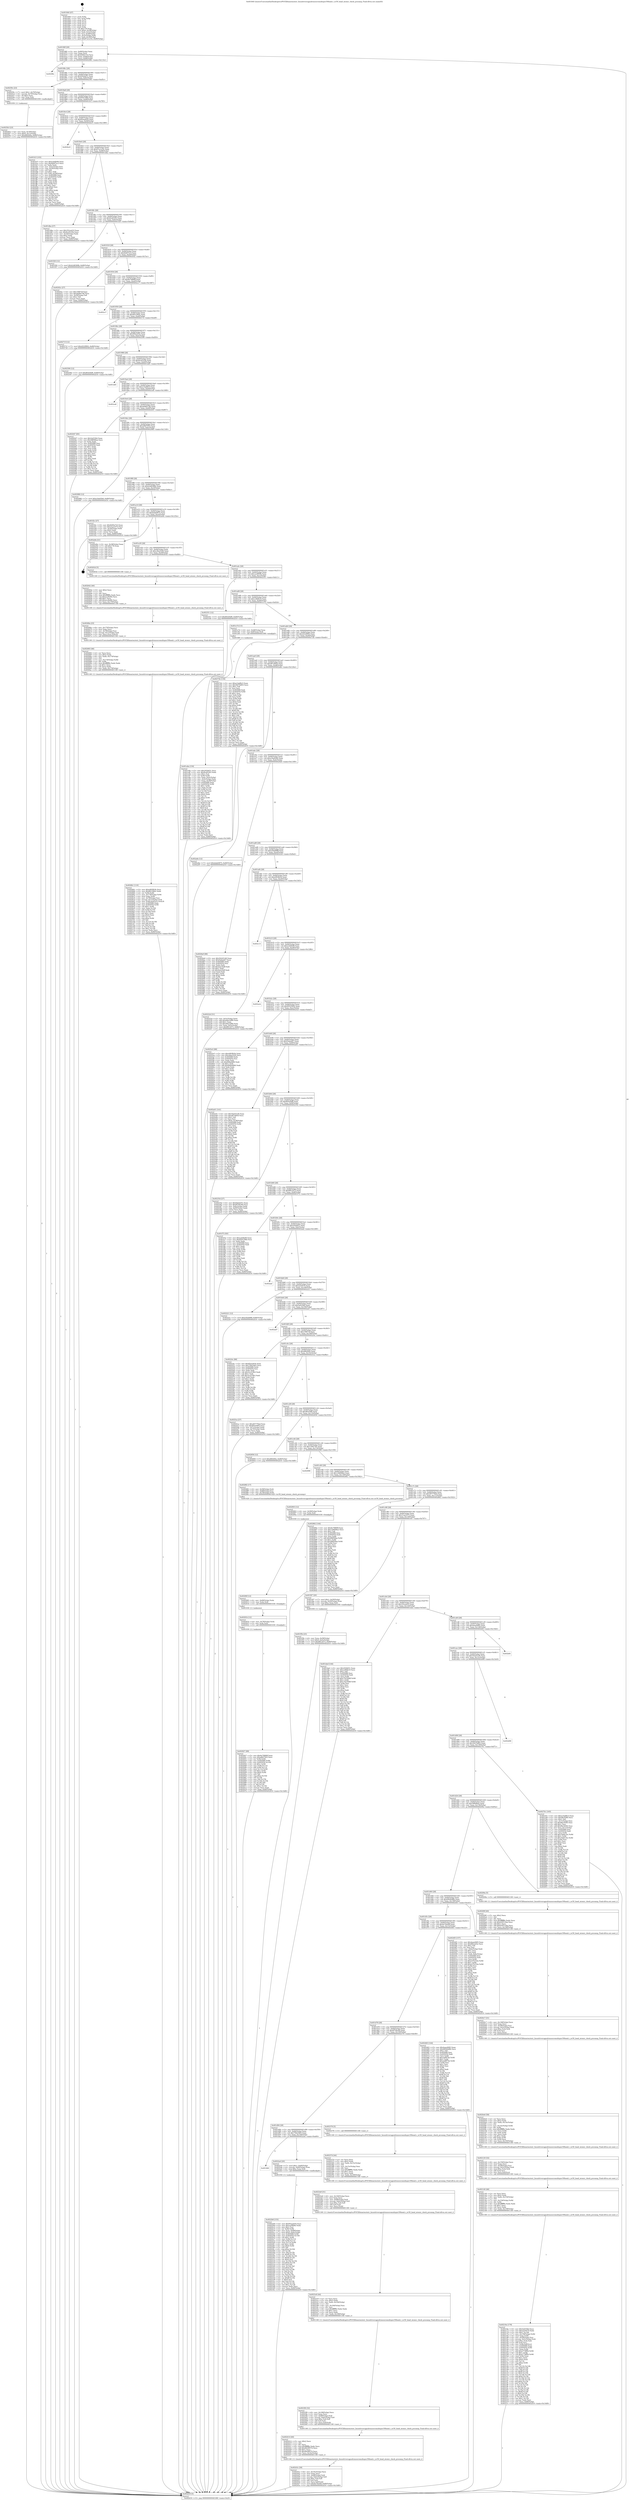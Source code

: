 digraph "0x401840" {
  label = "0x401840 (/mnt/c/Users/mathe/Desktop/tcc/POCII/binaries/extr_linuxdriversgpudrmnouveaudispnv50head.c_nv50_head_atomic_check_procamp_Final-ollvm.out::main(0))"
  labelloc = "t"
  node[shape=record]

  Entry [label="",width=0.3,height=0.3,shape=circle,fillcolor=black,style=filled]
  "0x40186f" [label="{
     0x40186f [29]\l
     | [instrs]\l
     &nbsp;&nbsp;0x40186f \<+3\>: mov -0x80(%rbp),%eax\l
     &nbsp;&nbsp;0x401872 \<+2\>: mov %eax,%ecx\l
     &nbsp;&nbsp;0x401874 \<+6\>: sub $0x8260e723,%ecx\l
     &nbsp;&nbsp;0x40187a \<+6\>: mov %eax,-0x84(%rbp)\l
     &nbsp;&nbsp;0x401880 \<+6\>: mov %ecx,-0x88(%rbp)\l
     &nbsp;&nbsp;0x401886 \<+6\>: je 000000000040298c \<main+0x114c\>\l
  }"]
  "0x40298c" [label="{
     0x40298c\l
  }", style=dashed]
  "0x40188c" [label="{
     0x40188c [28]\l
     | [instrs]\l
     &nbsp;&nbsp;0x40188c \<+5\>: jmp 0000000000401891 \<main+0x51\>\l
     &nbsp;&nbsp;0x401891 \<+6\>: mov -0x84(%rbp),%eax\l
     &nbsp;&nbsp;0x401897 \<+5\>: sub $0x82b4af31,%eax\l
     &nbsp;&nbsp;0x40189c \<+6\>: mov %eax,-0x8c(%rbp)\l
     &nbsp;&nbsp;0x4018a2 \<+6\>: je 000000000040259c \<main+0xd5c\>\l
  }"]
  Exit [label="",width=0.3,height=0.3,shape=circle,fillcolor=black,style=filled,peripheries=2]
  "0x40259c" [label="{
     0x40259c [23]\l
     | [instrs]\l
     &nbsp;&nbsp;0x40259c \<+7\>: movl $0x1,-0x70(%rbp)\l
     &nbsp;&nbsp;0x4025a3 \<+4\>: movslq -0x70(%rbp),%rax\l
     &nbsp;&nbsp;0x4025a7 \<+4\>: shl $0x3,%rax\l
     &nbsp;&nbsp;0x4025ab \<+3\>: mov %rax,%rdi\l
     &nbsp;&nbsp;0x4025ae \<+5\>: call 0000000000401050 \<malloc@plt\>\l
     | [calls]\l
     &nbsp;&nbsp;0x401050 \{1\} (unknown)\l
  }"]
  "0x4018a8" [label="{
     0x4018a8 [28]\l
     | [instrs]\l
     &nbsp;&nbsp;0x4018a8 \<+5\>: jmp 00000000004018ad \<main+0x6d\>\l
     &nbsp;&nbsp;0x4018ad \<+6\>: mov -0x84(%rbp),%eax\l
     &nbsp;&nbsp;0x4018b3 \<+5\>: sub $0x859159fd,%eax\l
     &nbsp;&nbsp;0x4018b8 \<+6\>: mov %eax,-0x90(%rbp)\l
     &nbsp;&nbsp;0x4018be \<+6\>: je 0000000000401fc5 \<main+0x785\>\l
  }"]
  "0x402927" [label="{
     0x402927 [89]\l
     | [instrs]\l
     &nbsp;&nbsp;0x402927 \<+5\>: mov $0x8e79889f,%eax\l
     &nbsp;&nbsp;0x40292c \<+5\>: mov $0xa8fd7003,%ecx\l
     &nbsp;&nbsp;0x402931 \<+3\>: xor %r8d,%r8d\l
     &nbsp;&nbsp;0x402934 \<+8\>: mov 0x405068,%r9d\l
     &nbsp;&nbsp;0x40293c \<+8\>: mov 0x405054,%r10d\l
     &nbsp;&nbsp;0x402944 \<+4\>: sub $0x1,%r8d\l
     &nbsp;&nbsp;0x402948 \<+3\>: mov %r9d,%r11d\l
     &nbsp;&nbsp;0x40294b \<+3\>: add %r8d,%r11d\l
     &nbsp;&nbsp;0x40294e \<+4\>: imul %r11d,%r9d\l
     &nbsp;&nbsp;0x402952 \<+4\>: and $0x1,%r9d\l
     &nbsp;&nbsp;0x402956 \<+4\>: cmp $0x0,%r9d\l
     &nbsp;&nbsp;0x40295a \<+3\>: sete %bl\l
     &nbsp;&nbsp;0x40295d \<+4\>: cmp $0xa,%r10d\l
     &nbsp;&nbsp;0x402961 \<+4\>: setl %r14b\l
     &nbsp;&nbsp;0x402965 \<+3\>: mov %bl,%r15b\l
     &nbsp;&nbsp;0x402968 \<+3\>: and %r14b,%r15b\l
     &nbsp;&nbsp;0x40296b \<+3\>: xor %r14b,%bl\l
     &nbsp;&nbsp;0x40296e \<+3\>: or %bl,%r15b\l
     &nbsp;&nbsp;0x402971 \<+4\>: test $0x1,%r15b\l
     &nbsp;&nbsp;0x402975 \<+3\>: cmovne %ecx,%eax\l
     &nbsp;&nbsp;0x402978 \<+3\>: mov %eax,-0x80(%rbp)\l
     &nbsp;&nbsp;0x40297b \<+5\>: jmp 0000000000402d16 \<main+0x14d6\>\l
  }"]
  "0x401fc5" [label="{
     0x401fc5 [103]\l
     | [instrs]\l
     &nbsp;&nbsp;0x401fc5 \<+5\>: mov $0xecb0fe69,%eax\l
     &nbsp;&nbsp;0x401fca \<+5\>: mov $0x8d4f7ec3,%ecx\l
     &nbsp;&nbsp;0x401fcf \<+2\>: xor %edx,%edx\l
     &nbsp;&nbsp;0x401fd1 \<+3\>: mov -0x5c(%rbp),%esi\l
     &nbsp;&nbsp;0x401fd4 \<+3\>: cmp -0x50(%rbp),%esi\l
     &nbsp;&nbsp;0x401fd7 \<+4\>: setl %dil\l
     &nbsp;&nbsp;0x401fdb \<+4\>: and $0x1,%dil\l
     &nbsp;&nbsp;0x401fdf \<+4\>: mov %dil,-0x29(%rbp)\l
     &nbsp;&nbsp;0x401fe3 \<+7\>: mov 0x405068,%esi\l
     &nbsp;&nbsp;0x401fea \<+8\>: mov 0x405054,%r8d\l
     &nbsp;&nbsp;0x401ff2 \<+3\>: sub $0x1,%edx\l
     &nbsp;&nbsp;0x401ff5 \<+3\>: mov %esi,%r9d\l
     &nbsp;&nbsp;0x401ff8 \<+3\>: add %edx,%r9d\l
     &nbsp;&nbsp;0x401ffb \<+4\>: imul %r9d,%esi\l
     &nbsp;&nbsp;0x401fff \<+3\>: and $0x1,%esi\l
     &nbsp;&nbsp;0x402002 \<+3\>: cmp $0x0,%esi\l
     &nbsp;&nbsp;0x402005 \<+4\>: sete %dil\l
     &nbsp;&nbsp;0x402009 \<+4\>: cmp $0xa,%r8d\l
     &nbsp;&nbsp;0x40200d \<+4\>: setl %r10b\l
     &nbsp;&nbsp;0x402011 \<+3\>: mov %dil,%r11b\l
     &nbsp;&nbsp;0x402014 \<+3\>: and %r10b,%r11b\l
     &nbsp;&nbsp;0x402017 \<+3\>: xor %r10b,%dil\l
     &nbsp;&nbsp;0x40201a \<+3\>: or %dil,%r11b\l
     &nbsp;&nbsp;0x40201d \<+4\>: test $0x1,%r11b\l
     &nbsp;&nbsp;0x402021 \<+3\>: cmovne %ecx,%eax\l
     &nbsp;&nbsp;0x402024 \<+3\>: mov %eax,-0x80(%rbp)\l
     &nbsp;&nbsp;0x402027 \<+5\>: jmp 0000000000402d16 \<main+0x14d6\>\l
  }"]
  "0x4018c4" [label="{
     0x4018c4 [28]\l
     | [instrs]\l
     &nbsp;&nbsp;0x4018c4 \<+5\>: jmp 00000000004018c9 \<main+0x89\>\l
     &nbsp;&nbsp;0x4018c9 \<+6\>: mov -0x84(%rbp),%eax\l
     &nbsp;&nbsp;0x4018cf \<+5\>: sub $0x85eea934,%eax\l
     &nbsp;&nbsp;0x4018d4 \<+6\>: mov %eax,-0x94(%rbp)\l
     &nbsp;&nbsp;0x4018da \<+6\>: je 0000000000402bc9 \<main+0x1389\>\l
  }"]
  "0x40291b" [label="{
     0x40291b [12]\l
     | [instrs]\l
     &nbsp;&nbsp;0x40291b \<+4\>: mov -0x78(%rbp),%rdx\l
     &nbsp;&nbsp;0x40291f \<+3\>: mov %rdx,%rdi\l
     &nbsp;&nbsp;0x402922 \<+5\>: call 0000000000401030 \<free@plt\>\l
     | [calls]\l
     &nbsp;&nbsp;0x401030 \{1\} (unknown)\l
  }"]
  "0x402bc9" [label="{
     0x402bc9\l
  }", style=dashed]
  "0x4018e0" [label="{
     0x4018e0 [28]\l
     | [instrs]\l
     &nbsp;&nbsp;0x4018e0 \<+5\>: jmp 00000000004018e5 \<main+0xa5\>\l
     &nbsp;&nbsp;0x4018e5 \<+6\>: mov -0x84(%rbp),%eax\l
     &nbsp;&nbsp;0x4018eb \<+5\>: sub $0x87a1e10c,%eax\l
     &nbsp;&nbsp;0x4018f0 \<+6\>: mov %eax,-0x98(%rbp)\l
     &nbsp;&nbsp;0x4018f6 \<+6\>: je 0000000000401dba \<main+0x57a\>\l
  }"]
  "0x40290f" [label="{
     0x40290f [12]\l
     | [instrs]\l
     &nbsp;&nbsp;0x40290f \<+4\>: mov -0x68(%rbp),%rdx\l
     &nbsp;&nbsp;0x402913 \<+3\>: mov %rdx,%rdi\l
     &nbsp;&nbsp;0x402916 \<+5\>: call 0000000000401030 \<free@plt\>\l
     | [calls]\l
     &nbsp;&nbsp;0x401030 \{1\} (unknown)\l
  }"]
  "0x401dba" [label="{
     0x401dba [27]\l
     | [instrs]\l
     &nbsp;&nbsp;0x401dba \<+5\>: mov $0x352ced10,%eax\l
     &nbsp;&nbsp;0x401dbf \<+5\>: mov $0x9cc9103b,%ecx\l
     &nbsp;&nbsp;0x401dc4 \<+3\>: mov -0x34(%rbp),%edx\l
     &nbsp;&nbsp;0x401dc7 \<+3\>: cmp $0x2,%edx\l
     &nbsp;&nbsp;0x401dca \<+3\>: cmovne %ecx,%eax\l
     &nbsp;&nbsp;0x401dcd \<+3\>: mov %eax,-0x80(%rbp)\l
     &nbsp;&nbsp;0x401dd0 \<+5\>: jmp 0000000000402d16 \<main+0x14d6\>\l
  }"]
  "0x4018fc" [label="{
     0x4018fc [28]\l
     | [instrs]\l
     &nbsp;&nbsp;0x4018fc \<+5\>: jmp 0000000000401901 \<main+0xc1\>\l
     &nbsp;&nbsp;0x401901 \<+6\>: mov -0x84(%rbp),%eax\l
     &nbsp;&nbsp;0x401907 \<+5\>: sub $0x8ce81f43,%eax\l
     &nbsp;&nbsp;0x40190c \<+6\>: mov %eax,-0x9c(%rbp)\l
     &nbsp;&nbsp;0x401912 \<+6\>: je 0000000000401f20 \<main+0x6e0\>\l
  }"]
  "0x402d16" [label="{
     0x402d16 [5]\l
     | [instrs]\l
     &nbsp;&nbsp;0x402d16 \<+5\>: jmp 000000000040186f \<main+0x2f\>\l
  }"]
  "0x401840" [label="{
     0x401840 [47]\l
     | [instrs]\l
     &nbsp;&nbsp;0x401840 \<+1\>: push %rbp\l
     &nbsp;&nbsp;0x401841 \<+3\>: mov %rsp,%rbp\l
     &nbsp;&nbsp;0x401844 \<+2\>: push %r15\l
     &nbsp;&nbsp;0x401846 \<+2\>: push %r14\l
     &nbsp;&nbsp;0x401848 \<+2\>: push %r13\l
     &nbsp;&nbsp;0x40184a \<+2\>: push %r12\l
     &nbsp;&nbsp;0x40184c \<+1\>: push %rbx\l
     &nbsp;&nbsp;0x40184d \<+7\>: sub $0x178,%rsp\l
     &nbsp;&nbsp;0x401854 \<+7\>: movl $0x0,-0x38(%rbp)\l
     &nbsp;&nbsp;0x40185b \<+3\>: mov %edi,-0x3c(%rbp)\l
     &nbsp;&nbsp;0x40185e \<+4\>: mov %rsi,-0x48(%rbp)\l
     &nbsp;&nbsp;0x401862 \<+3\>: mov -0x3c(%rbp),%edi\l
     &nbsp;&nbsp;0x401865 \<+3\>: mov %edi,-0x34(%rbp)\l
     &nbsp;&nbsp;0x401868 \<+7\>: movl $0x87a1e10c,-0x80(%rbp)\l
  }"]
  "0x402903" [label="{
     0x402903 [12]\l
     | [instrs]\l
     &nbsp;&nbsp;0x402903 \<+4\>: mov -0x58(%rbp),%rdx\l
     &nbsp;&nbsp;0x402907 \<+3\>: mov %rdx,%rdi\l
     &nbsp;&nbsp;0x40290a \<+5\>: call 0000000000401030 \<free@plt\>\l
     | [calls]\l
     &nbsp;&nbsp;0x401030 \{1\} (unknown)\l
  }"]
  "0x401f20" [label="{
     0x401f20 [12]\l
     | [instrs]\l
     &nbsp;&nbsp;0x401f20 \<+7\>: movl $0xb2d6368b,-0x80(%rbp)\l
     &nbsp;&nbsp;0x401f27 \<+5\>: jmp 0000000000402d16 \<main+0x14d6\>\l
  }"]
  "0x401918" [label="{
     0x401918 [28]\l
     | [instrs]\l
     &nbsp;&nbsp;0x401918 \<+5\>: jmp 000000000040191d \<main+0xdd\>\l
     &nbsp;&nbsp;0x40191d \<+6\>: mov -0x84(%rbp),%eax\l
     &nbsp;&nbsp;0x401923 \<+5\>: sub $0x8d4f7ec3,%eax\l
     &nbsp;&nbsp;0x401928 \<+6\>: mov %eax,-0xa0(%rbp)\l
     &nbsp;&nbsp;0x40192e \<+6\>: je 000000000040202c \<main+0x7ec\>\l
  }"]
  "0x4026b1" [label="{
     0x4026b1 [110]\l
     | [instrs]\l
     &nbsp;&nbsp;0x4026b1 \<+5\>: mov $0xe993fb3b,%ecx\l
     &nbsp;&nbsp;0x4026b6 \<+5\>: mov $0x8f219b9c,%edx\l
     &nbsp;&nbsp;0x4026bb \<+3\>: xor %r8d,%r8d\l
     &nbsp;&nbsp;0x4026be \<+7\>: mov -0x178(%rbp),%r9d\l
     &nbsp;&nbsp;0x4026c5 \<+4\>: imul %eax,%r9d\l
     &nbsp;&nbsp;0x4026c9 \<+4\>: mov -0x78(%rbp),%rsi\l
     &nbsp;&nbsp;0x4026cd \<+4\>: movslq -0x7c(%rbp),%rdi\l
     &nbsp;&nbsp;0x4026d1 \<+5\>: mov %r9d,0x4(%rsi,%rdi,8)\l
     &nbsp;&nbsp;0x4026d6 \<+7\>: mov 0x405068,%eax\l
     &nbsp;&nbsp;0x4026dd \<+8\>: mov 0x405054,%r9d\l
     &nbsp;&nbsp;0x4026e5 \<+4\>: sub $0x1,%r8d\l
     &nbsp;&nbsp;0x4026e9 \<+3\>: mov %eax,%r10d\l
     &nbsp;&nbsp;0x4026ec \<+3\>: add %r8d,%r10d\l
     &nbsp;&nbsp;0x4026ef \<+4\>: imul %r10d,%eax\l
     &nbsp;&nbsp;0x4026f3 \<+3\>: and $0x1,%eax\l
     &nbsp;&nbsp;0x4026f6 \<+3\>: cmp $0x0,%eax\l
     &nbsp;&nbsp;0x4026f9 \<+4\>: sete %r11b\l
     &nbsp;&nbsp;0x4026fd \<+4\>: cmp $0xa,%r9d\l
     &nbsp;&nbsp;0x402701 \<+3\>: setl %bl\l
     &nbsp;&nbsp;0x402704 \<+3\>: mov %r11b,%r14b\l
     &nbsp;&nbsp;0x402707 \<+3\>: and %bl,%r14b\l
     &nbsp;&nbsp;0x40270a \<+3\>: xor %bl,%r11b\l
     &nbsp;&nbsp;0x40270d \<+3\>: or %r11b,%r14b\l
     &nbsp;&nbsp;0x402710 \<+4\>: test $0x1,%r14b\l
     &nbsp;&nbsp;0x402714 \<+3\>: cmovne %edx,%ecx\l
     &nbsp;&nbsp;0x402717 \<+3\>: mov %ecx,-0x80(%rbp)\l
     &nbsp;&nbsp;0x40271a \<+5\>: jmp 0000000000402d16 \<main+0x14d6\>\l
  }"]
  "0x40202c" [label="{
     0x40202c [27]\l
     | [instrs]\l
     &nbsp;&nbsp;0x40202c \<+5\>: mov $0xc58873f,%eax\l
     &nbsp;&nbsp;0x402031 \<+5\>: mov $0xa6d64748,%ecx\l
     &nbsp;&nbsp;0x402036 \<+3\>: mov -0x29(%rbp),%dl\l
     &nbsp;&nbsp;0x402039 \<+3\>: test $0x1,%dl\l
     &nbsp;&nbsp;0x40203c \<+3\>: cmovne %ecx,%eax\l
     &nbsp;&nbsp;0x40203f \<+3\>: mov %eax,-0x80(%rbp)\l
     &nbsp;&nbsp;0x402042 \<+5\>: jmp 0000000000402d16 \<main+0x14d6\>\l
  }"]
  "0x401934" [label="{
     0x401934 [28]\l
     | [instrs]\l
     &nbsp;&nbsp;0x401934 \<+5\>: jmp 0000000000401939 \<main+0xf9\>\l
     &nbsp;&nbsp;0x401939 \<+6\>: mov -0x84(%rbp),%eax\l
     &nbsp;&nbsp;0x40193f \<+5\>: sub $0x8e79889f,%eax\l
     &nbsp;&nbsp;0x401944 \<+6\>: mov %eax,-0xa4(%rbp)\l
     &nbsp;&nbsp;0x40194a \<+6\>: je 0000000000402cc7 \<main+0x1487\>\l
  }"]
  "0x402683" [label="{
     0x402683 [46]\l
     | [instrs]\l
     &nbsp;&nbsp;0x402683 \<+2\>: xor %ecx,%ecx\l
     &nbsp;&nbsp;0x402685 \<+5\>: mov $0x2,%edx\l
     &nbsp;&nbsp;0x40268a \<+6\>: mov %edx,-0x174(%rbp)\l
     &nbsp;&nbsp;0x402690 \<+1\>: cltd\l
     &nbsp;&nbsp;0x402691 \<+7\>: mov -0x174(%rbp),%r8d\l
     &nbsp;&nbsp;0x402698 \<+3\>: idiv %r8d\l
     &nbsp;&nbsp;0x40269b \<+6\>: imul $0xfffffffe,%edx,%edx\l
     &nbsp;&nbsp;0x4026a1 \<+3\>: sub $0x1,%ecx\l
     &nbsp;&nbsp;0x4026a4 \<+2\>: sub %ecx,%edx\l
     &nbsp;&nbsp;0x4026a6 \<+6\>: mov %edx,-0x178(%rbp)\l
     &nbsp;&nbsp;0x4026ac \<+5\>: call 0000000000401160 \<next_i\>\l
     | [calls]\l
     &nbsp;&nbsp;0x401160 \{1\} (/mnt/c/Users/mathe/Desktop/tcc/POCII/binaries/extr_linuxdriversgpudrmnouveaudispnv50head.c_nv50_head_atomic_check_procamp_Final-ollvm.out::next_i)\l
  }"]
  "0x402cc7" [label="{
     0x402cc7\l
  }", style=dashed]
  "0x401950" [label="{
     0x401950 [28]\l
     | [instrs]\l
     &nbsp;&nbsp;0x401950 \<+5\>: jmp 0000000000401955 \<main+0x115\>\l
     &nbsp;&nbsp;0x401955 \<+6\>: mov -0x84(%rbp),%eax\l
     &nbsp;&nbsp;0x40195b \<+5\>: sub $0x8f219b9c,%eax\l
     &nbsp;&nbsp;0x401960 \<+6\>: mov %eax,-0xa8(%rbp)\l
     &nbsp;&nbsp;0x401966 \<+6\>: je 000000000040271f \<main+0xedf\>\l
  }"]
  "0x40266a" [label="{
     0x40266a [25]\l
     | [instrs]\l
     &nbsp;&nbsp;0x40266a \<+6\>: mov -0x170(%rbp),%ecx\l
     &nbsp;&nbsp;0x402670 \<+3\>: imul %eax,%ecx\l
     &nbsp;&nbsp;0x402673 \<+4\>: mov -0x78(%rbp),%rsi\l
     &nbsp;&nbsp;0x402677 \<+4\>: movslq -0x7c(%rbp),%rdi\l
     &nbsp;&nbsp;0x40267b \<+3\>: mov %ecx,(%rsi,%rdi,8)\l
     &nbsp;&nbsp;0x40267e \<+5\>: call 0000000000401160 \<next_i\>\l
     | [calls]\l
     &nbsp;&nbsp;0x401160 \{1\} (/mnt/c/Users/mathe/Desktop/tcc/POCII/binaries/extr_linuxdriversgpudrmnouveaudispnv50head.c_nv50_head_atomic_check_procamp_Final-ollvm.out::next_i)\l
  }"]
  "0x40271f" [label="{
     0x40271f [12]\l
     | [instrs]\l
     &nbsp;&nbsp;0x40271f \<+7\>: movl $0xd222f902,-0x80(%rbp)\l
     &nbsp;&nbsp;0x402726 \<+5\>: jmp 0000000000402d16 \<main+0x14d6\>\l
  }"]
  "0x40196c" [label="{
     0x40196c [28]\l
     | [instrs]\l
     &nbsp;&nbsp;0x40196c \<+5\>: jmp 0000000000401971 \<main+0x131\>\l
     &nbsp;&nbsp;0x401971 \<+6\>: mov -0x84(%rbp),%eax\l
     &nbsp;&nbsp;0x401977 \<+5\>: sub $0x8f4e2d3e,%eax\l
     &nbsp;&nbsp;0x40197c \<+6\>: mov %eax,-0xac(%rbp)\l
     &nbsp;&nbsp;0x401982 \<+6\>: je 0000000000402590 \<main+0xd50\>\l
  }"]
  "0x402642" [label="{
     0x402642 [40]\l
     | [instrs]\l
     &nbsp;&nbsp;0x402642 \<+5\>: mov $0x2,%ecx\l
     &nbsp;&nbsp;0x402647 \<+1\>: cltd\l
     &nbsp;&nbsp;0x402648 \<+2\>: idiv %ecx\l
     &nbsp;&nbsp;0x40264a \<+6\>: imul $0xfffffffe,%edx,%ecx\l
     &nbsp;&nbsp;0x402650 \<+6\>: sub $0xecc9e0f2,%ecx\l
     &nbsp;&nbsp;0x402656 \<+3\>: add $0x1,%ecx\l
     &nbsp;&nbsp;0x402659 \<+6\>: add $0xecc9e0f2,%ecx\l
     &nbsp;&nbsp;0x40265f \<+6\>: mov %ecx,-0x170(%rbp)\l
     &nbsp;&nbsp;0x402665 \<+5\>: call 0000000000401160 \<next_i\>\l
     | [calls]\l
     &nbsp;&nbsp;0x401160 \{1\} (/mnt/c/Users/mathe/Desktop/tcc/POCII/binaries/extr_linuxdriversgpudrmnouveaudispnv50head.c_nv50_head_atomic_check_procamp_Final-ollvm.out::next_i)\l
  }"]
  "0x402590" [label="{
     0x402590 [12]\l
     | [instrs]\l
     &nbsp;&nbsp;0x402590 \<+7\>: movl $0xf83d3bf8,-0x80(%rbp)\l
     &nbsp;&nbsp;0x402597 \<+5\>: jmp 0000000000402d16 \<main+0x14d6\>\l
  }"]
  "0x401988" [label="{
     0x401988 [28]\l
     | [instrs]\l
     &nbsp;&nbsp;0x401988 \<+5\>: jmp 000000000040198d \<main+0x14d\>\l
     &nbsp;&nbsp;0x40198d \<+6\>: mov -0x84(%rbp),%eax\l
     &nbsp;&nbsp;0x401993 \<+5\>: sub $0x9cc9103b,%eax\l
     &nbsp;&nbsp;0x401998 \<+6\>: mov %eax,-0xb0(%rbp)\l
     &nbsp;&nbsp;0x40199e \<+6\>: je 0000000000401dd5 \<main+0x595\>\l
  }"]
  "0x4025b3" [label="{
     0x4025b3 [23]\l
     | [instrs]\l
     &nbsp;&nbsp;0x4025b3 \<+4\>: mov %rax,-0x78(%rbp)\l
     &nbsp;&nbsp;0x4025b7 \<+7\>: movl $0x0,-0x7c(%rbp)\l
     &nbsp;&nbsp;0x4025be \<+7\>: movl $0xd66260a,-0x80(%rbp)\l
     &nbsp;&nbsp;0x4025c5 \<+5\>: jmp 0000000000402d16 \<main+0x14d6\>\l
  }"]
  "0x401dd5" [label="{
     0x401dd5\l
  }", style=dashed]
  "0x4019a4" [label="{
     0x4019a4 [28]\l
     | [instrs]\l
     &nbsp;&nbsp;0x4019a4 \<+5\>: jmp 00000000004019a9 \<main+0x169\>\l
     &nbsp;&nbsp;0x4019a9 \<+6\>: mov -0x84(%rbp),%eax\l
     &nbsp;&nbsp;0x4019af \<+5\>: sub $0xa14a88c5,%eax\l
     &nbsp;&nbsp;0x4019b4 \<+6\>: mov %eax,-0xb4(%rbp)\l
     &nbsp;&nbsp;0x4019ba \<+6\>: je 0000000000402ca8 \<main+0x1468\>\l
  }"]
  "0x40243c" [label="{
     0x40243c [39]\l
     | [instrs]\l
     &nbsp;&nbsp;0x40243c \<+6\>: mov -0x16c(%rbp),%ecx\l
     &nbsp;&nbsp;0x402442 \<+3\>: imul %eax,%ecx\l
     &nbsp;&nbsp;0x402445 \<+4\>: mov -0x68(%rbp),%rdi\l
     &nbsp;&nbsp;0x402449 \<+4\>: movslq -0x6c(%rbp),%r8\l
     &nbsp;&nbsp;0x40244d \<+4\>: imul $0xc,%r8,%r8\l
     &nbsp;&nbsp;0x402451 \<+3\>: add %r8,%rdi\l
     &nbsp;&nbsp;0x402454 \<+3\>: mov %ecx,0x8(%rdi)\l
     &nbsp;&nbsp;0x402457 \<+7\>: movl $0x6e76e0df,-0x80(%rbp)\l
     &nbsp;&nbsp;0x40245e \<+5\>: jmp 0000000000402d16 \<main+0x14d6\>\l
  }"]
  "0x402ca8" [label="{
     0x402ca8\l
  }", style=dashed]
  "0x4019c0" [label="{
     0x4019c0 [28]\l
     | [instrs]\l
     &nbsp;&nbsp;0x4019c0 \<+5\>: jmp 00000000004019c5 \<main+0x185\>\l
     &nbsp;&nbsp;0x4019c5 \<+6\>: mov -0x84(%rbp),%eax\l
     &nbsp;&nbsp;0x4019cb \<+5\>: sub $0xa6d64748,%eax\l
     &nbsp;&nbsp;0x4019d0 \<+6\>: mov %eax,-0xb8(%rbp)\l
     &nbsp;&nbsp;0x4019d6 \<+6\>: je 0000000000402047 \<main+0x807\>\l
  }"]
  "0x402414" [label="{
     0x402414 [40]\l
     | [instrs]\l
     &nbsp;&nbsp;0x402414 \<+5\>: mov $0x2,%ecx\l
     &nbsp;&nbsp;0x402419 \<+1\>: cltd\l
     &nbsp;&nbsp;0x40241a \<+2\>: idiv %ecx\l
     &nbsp;&nbsp;0x40241c \<+6\>: imul $0xfffffffe,%edx,%ecx\l
     &nbsp;&nbsp;0x402422 \<+6\>: add $0xd9c68574,%ecx\l
     &nbsp;&nbsp;0x402428 \<+3\>: add $0x1,%ecx\l
     &nbsp;&nbsp;0x40242b \<+6\>: sub $0xd9c68574,%ecx\l
     &nbsp;&nbsp;0x402431 \<+6\>: mov %ecx,-0x16c(%rbp)\l
     &nbsp;&nbsp;0x402437 \<+5\>: call 0000000000401160 \<next_i\>\l
     | [calls]\l
     &nbsp;&nbsp;0x401160 \{1\} (/mnt/c/Users/mathe/Desktop/tcc/POCII/binaries/extr_linuxdriversgpudrmnouveaudispnv50head.c_nv50_head_atomic_check_procamp_Final-ollvm.out::next_i)\l
  }"]
  "0x402047" [label="{
     0x402047 [83]\l
     | [instrs]\l
     &nbsp;&nbsp;0x402047 \<+5\>: mov $0x5a0336d,%eax\l
     &nbsp;&nbsp;0x40204c \<+5\>: mov $0x58f096ea,%ecx\l
     &nbsp;&nbsp;0x402051 \<+2\>: xor %edx,%edx\l
     &nbsp;&nbsp;0x402053 \<+7\>: mov 0x405068,%esi\l
     &nbsp;&nbsp;0x40205a \<+7\>: mov 0x405054,%edi\l
     &nbsp;&nbsp;0x402061 \<+3\>: sub $0x1,%edx\l
     &nbsp;&nbsp;0x402064 \<+3\>: mov %esi,%r8d\l
     &nbsp;&nbsp;0x402067 \<+3\>: add %edx,%r8d\l
     &nbsp;&nbsp;0x40206a \<+4\>: imul %r8d,%esi\l
     &nbsp;&nbsp;0x40206e \<+3\>: and $0x1,%esi\l
     &nbsp;&nbsp;0x402071 \<+3\>: cmp $0x0,%esi\l
     &nbsp;&nbsp;0x402074 \<+4\>: sete %r9b\l
     &nbsp;&nbsp;0x402078 \<+3\>: cmp $0xa,%edi\l
     &nbsp;&nbsp;0x40207b \<+4\>: setl %r10b\l
     &nbsp;&nbsp;0x40207f \<+3\>: mov %r9b,%r11b\l
     &nbsp;&nbsp;0x402082 \<+3\>: and %r10b,%r11b\l
     &nbsp;&nbsp;0x402085 \<+3\>: xor %r10b,%r9b\l
     &nbsp;&nbsp;0x402088 \<+3\>: or %r9b,%r11b\l
     &nbsp;&nbsp;0x40208b \<+4\>: test $0x1,%r11b\l
     &nbsp;&nbsp;0x40208f \<+3\>: cmovne %ecx,%eax\l
     &nbsp;&nbsp;0x402092 \<+3\>: mov %eax,-0x80(%rbp)\l
     &nbsp;&nbsp;0x402095 \<+5\>: jmp 0000000000402d16 \<main+0x14d6\>\l
  }"]
  "0x4019dc" [label="{
     0x4019dc [28]\l
     | [instrs]\l
     &nbsp;&nbsp;0x4019dc \<+5\>: jmp 00000000004019e1 \<main+0x1a1\>\l
     &nbsp;&nbsp;0x4019e1 \<+6\>: mov -0x84(%rbp),%eax\l
     &nbsp;&nbsp;0x4019e7 \<+5\>: sub $0xa8fd7003,%eax\l
     &nbsp;&nbsp;0x4019ec \<+6\>: mov %eax,-0xbc(%rbp)\l
     &nbsp;&nbsp;0x4019f2 \<+6\>: je 0000000000402980 \<main+0x1140\>\l
  }"]
  "0x4023f4" [label="{
     0x4023f4 [32]\l
     | [instrs]\l
     &nbsp;&nbsp;0x4023f4 \<+6\>: mov -0x168(%rbp),%ecx\l
     &nbsp;&nbsp;0x4023fa \<+3\>: imul %eax,%ecx\l
     &nbsp;&nbsp;0x4023fd \<+4\>: mov -0x68(%rbp),%rdi\l
     &nbsp;&nbsp;0x402401 \<+4\>: movslq -0x6c(%rbp),%r8\l
     &nbsp;&nbsp;0x402405 \<+4\>: imul $0xc,%r8,%r8\l
     &nbsp;&nbsp;0x402409 \<+3\>: add %r8,%rdi\l
     &nbsp;&nbsp;0x40240c \<+3\>: mov %ecx,0x4(%rdi)\l
     &nbsp;&nbsp;0x40240f \<+5\>: call 0000000000401160 \<next_i\>\l
     | [calls]\l
     &nbsp;&nbsp;0x401160 \{1\} (/mnt/c/Users/mathe/Desktop/tcc/POCII/binaries/extr_linuxdriversgpudrmnouveaudispnv50head.c_nv50_head_atomic_check_procamp_Final-ollvm.out::next_i)\l
  }"]
  "0x402980" [label="{
     0x402980 [12]\l
     | [instrs]\l
     &nbsp;&nbsp;0x402980 \<+7\>: movl $0xe34e63b9,-0x80(%rbp)\l
     &nbsp;&nbsp;0x402987 \<+5\>: jmp 0000000000402d16 \<main+0x14d6\>\l
  }"]
  "0x4019f8" [label="{
     0x4019f8 [28]\l
     | [instrs]\l
     &nbsp;&nbsp;0x4019f8 \<+5\>: jmp 00000000004019fd \<main+0x1bd\>\l
     &nbsp;&nbsp;0x4019fd \<+6\>: mov -0x84(%rbp),%eax\l
     &nbsp;&nbsp;0x401a03 \<+5\>: sub $0xb2d6368b,%eax\l
     &nbsp;&nbsp;0x401a08 \<+6\>: mov %eax,-0xc0(%rbp)\l
     &nbsp;&nbsp;0x401a0e \<+6\>: je 0000000000401f2c \<main+0x6ec\>\l
  }"]
  "0x4023c8" [label="{
     0x4023c8 [44]\l
     | [instrs]\l
     &nbsp;&nbsp;0x4023c8 \<+2\>: xor %ecx,%ecx\l
     &nbsp;&nbsp;0x4023ca \<+5\>: mov $0x2,%edx\l
     &nbsp;&nbsp;0x4023cf \<+6\>: mov %edx,-0x164(%rbp)\l
     &nbsp;&nbsp;0x4023d5 \<+1\>: cltd\l
     &nbsp;&nbsp;0x4023d6 \<+6\>: mov -0x164(%rbp),%esi\l
     &nbsp;&nbsp;0x4023dc \<+2\>: idiv %esi\l
     &nbsp;&nbsp;0x4023de \<+6\>: imul $0xfffffffe,%edx,%edx\l
     &nbsp;&nbsp;0x4023e4 \<+3\>: sub $0x1,%ecx\l
     &nbsp;&nbsp;0x4023e7 \<+2\>: sub %ecx,%edx\l
     &nbsp;&nbsp;0x4023e9 \<+6\>: mov %edx,-0x168(%rbp)\l
     &nbsp;&nbsp;0x4023ef \<+5\>: call 0000000000401160 \<next_i\>\l
     | [calls]\l
     &nbsp;&nbsp;0x401160 \{1\} (/mnt/c/Users/mathe/Desktop/tcc/POCII/binaries/extr_linuxdriversgpudrmnouveaudispnv50head.c_nv50_head_atomic_check_procamp_Final-ollvm.out::next_i)\l
  }"]
  "0x401f2c" [label="{
     0x401f2c [27]\l
     | [instrs]\l
     &nbsp;&nbsp;0x401f2c \<+5\>: mov $0x8260e723,%eax\l
     &nbsp;&nbsp;0x401f31 \<+5\>: mov $0x31ae3373,%ecx\l
     &nbsp;&nbsp;0x401f36 \<+3\>: mov -0x30(%rbp),%edx\l
     &nbsp;&nbsp;0x401f39 \<+3\>: cmp $0x0,%edx\l
     &nbsp;&nbsp;0x401f3c \<+3\>: cmove %ecx,%eax\l
     &nbsp;&nbsp;0x401f3f \<+3\>: mov %eax,-0x80(%rbp)\l
     &nbsp;&nbsp;0x401f42 \<+5\>: jmp 0000000000402d16 \<main+0x14d6\>\l
  }"]
  "0x401a14" [label="{
     0x401a14 [28]\l
     | [instrs]\l
     &nbsp;&nbsp;0x401a14 \<+5\>: jmp 0000000000401a19 \<main+0x1d9\>\l
     &nbsp;&nbsp;0x401a19 \<+6\>: mov -0x84(%rbp),%eax\l
     &nbsp;&nbsp;0x401a1f \<+5\>: sub $0xbdab0875,%eax\l
     &nbsp;&nbsp;0x401a24 \<+6\>: mov %eax,-0xc4(%rbp)\l
     &nbsp;&nbsp;0x401a2a \<+6\>: je 0000000000402a9a \<main+0x125a\>\l
  }"]
  "0x4023a9" [label="{
     0x4023a9 [31]\l
     | [instrs]\l
     &nbsp;&nbsp;0x4023a9 \<+6\>: mov -0x160(%rbp),%ecx\l
     &nbsp;&nbsp;0x4023af \<+3\>: imul %eax,%ecx\l
     &nbsp;&nbsp;0x4023b2 \<+4\>: mov -0x68(%rbp),%rdi\l
     &nbsp;&nbsp;0x4023b6 \<+4\>: movslq -0x6c(%rbp),%r8\l
     &nbsp;&nbsp;0x4023ba \<+4\>: imul $0xc,%r8,%r8\l
     &nbsp;&nbsp;0x4023be \<+3\>: add %r8,%rdi\l
     &nbsp;&nbsp;0x4023c1 \<+2\>: mov %ecx,(%rdi)\l
     &nbsp;&nbsp;0x4023c3 \<+5\>: call 0000000000401160 \<next_i\>\l
     | [calls]\l
     &nbsp;&nbsp;0x401160 \{1\} (/mnt/c/Users/mathe/Desktop/tcc/POCII/binaries/extr_linuxdriversgpudrmnouveaudispnv50head.c_nv50_head_atomic_check_procamp_Final-ollvm.out::next_i)\l
  }"]
  "0x402a9a" [label="{
     0x402a9a [21]\l
     | [instrs]\l
     &nbsp;&nbsp;0x402a9a \<+3\>: mov -0x38(%rbp),%eax\l
     &nbsp;&nbsp;0x402a9d \<+7\>: add $0x178,%rsp\l
     &nbsp;&nbsp;0x402aa4 \<+1\>: pop %rbx\l
     &nbsp;&nbsp;0x402aa5 \<+2\>: pop %r12\l
     &nbsp;&nbsp;0x402aa7 \<+2\>: pop %r13\l
     &nbsp;&nbsp;0x402aa9 \<+2\>: pop %r14\l
     &nbsp;&nbsp;0x402aab \<+2\>: pop %r15\l
     &nbsp;&nbsp;0x402aad \<+1\>: pop %rbp\l
     &nbsp;&nbsp;0x402aae \<+1\>: ret\l
  }"]
  "0x401a30" [label="{
     0x401a30 [28]\l
     | [instrs]\l
     &nbsp;&nbsp;0x401a30 \<+5\>: jmp 0000000000401a35 \<main+0x1f5\>\l
     &nbsp;&nbsp;0x401a35 \<+6\>: mov -0x84(%rbp),%eax\l
     &nbsp;&nbsp;0x401a3b \<+5\>: sub $0xc4ba3226,%eax\l
     &nbsp;&nbsp;0x401a40 \<+6\>: mov %eax,-0xc8(%rbp)\l
     &nbsp;&nbsp;0x401a46 \<+6\>: je 000000000040263d \<main+0xdfd\>\l
  }"]
  "0x40237d" [label="{
     0x40237d [44]\l
     | [instrs]\l
     &nbsp;&nbsp;0x40237d \<+2\>: xor %ecx,%ecx\l
     &nbsp;&nbsp;0x40237f \<+5\>: mov $0x2,%edx\l
     &nbsp;&nbsp;0x402384 \<+6\>: mov %edx,-0x15c(%rbp)\l
     &nbsp;&nbsp;0x40238a \<+1\>: cltd\l
     &nbsp;&nbsp;0x40238b \<+6\>: mov -0x15c(%rbp),%esi\l
     &nbsp;&nbsp;0x402391 \<+2\>: idiv %esi\l
     &nbsp;&nbsp;0x402393 \<+6\>: imul $0xfffffffe,%edx,%edx\l
     &nbsp;&nbsp;0x402399 \<+3\>: sub $0x1,%ecx\l
     &nbsp;&nbsp;0x40239c \<+2\>: sub %ecx,%edx\l
     &nbsp;&nbsp;0x40239e \<+6\>: mov %edx,-0x160(%rbp)\l
     &nbsp;&nbsp;0x4023a4 \<+5\>: call 0000000000401160 \<next_i\>\l
     | [calls]\l
     &nbsp;&nbsp;0x401160 \{1\} (/mnt/c/Users/mathe/Desktop/tcc/POCII/binaries/extr_linuxdriversgpudrmnouveaudispnv50head.c_nv50_head_atomic_check_procamp_Final-ollvm.out::next_i)\l
  }"]
  "0x40263d" [label="{
     0x40263d [5]\l
     | [instrs]\l
     &nbsp;&nbsp;0x40263d \<+5\>: call 0000000000401160 \<next_i\>\l
     | [calls]\l
     &nbsp;&nbsp;0x401160 \{1\} (/mnt/c/Users/mathe/Desktop/tcc/POCII/binaries/extr_linuxdriversgpudrmnouveaudispnv50head.c_nv50_head_atomic_check_procamp_Final-ollvm.out::next_i)\l
  }"]
  "0x401a4c" [label="{
     0x401a4c [28]\l
     | [instrs]\l
     &nbsp;&nbsp;0x401a4c \<+5\>: jmp 0000000000401a51 \<main+0x211\>\l
     &nbsp;&nbsp;0x401a51 \<+6\>: mov -0x84(%rbp),%eax\l
     &nbsp;&nbsp;0x401a57 \<+5\>: sub $0xcacf900b,%eax\l
     &nbsp;&nbsp;0x401a5c \<+6\>: mov %eax,-0xcc(%rbp)\l
     &nbsp;&nbsp;0x401a62 \<+6\>: je 0000000000402351 \<main+0xb11\>\l
  }"]
  "0x4022b8" [label="{
     0x4022b8 [153]\l
     | [instrs]\l
     &nbsp;&nbsp;0x4022b8 \<+5\>: mov $0x85eea934,%ecx\l
     &nbsp;&nbsp;0x4022bd \<+5\>: mov $0xcacf900b,%edx\l
     &nbsp;&nbsp;0x4022c2 \<+3\>: mov $0x1,%sil\l
     &nbsp;&nbsp;0x4022c5 \<+3\>: xor %r8d,%r8d\l
     &nbsp;&nbsp;0x4022c8 \<+4\>: mov %rax,-0x68(%rbp)\l
     &nbsp;&nbsp;0x4022cc \<+7\>: movl $0x0,-0x6c(%rbp)\l
     &nbsp;&nbsp;0x4022d3 \<+8\>: mov 0x405068,%r9d\l
     &nbsp;&nbsp;0x4022db \<+8\>: mov 0x405054,%r10d\l
     &nbsp;&nbsp;0x4022e3 \<+4\>: sub $0x1,%r8d\l
     &nbsp;&nbsp;0x4022e7 \<+3\>: mov %r9d,%r11d\l
     &nbsp;&nbsp;0x4022ea \<+3\>: add %r8d,%r11d\l
     &nbsp;&nbsp;0x4022ed \<+4\>: imul %r11d,%r9d\l
     &nbsp;&nbsp;0x4022f1 \<+4\>: and $0x1,%r9d\l
     &nbsp;&nbsp;0x4022f5 \<+4\>: cmp $0x0,%r9d\l
     &nbsp;&nbsp;0x4022f9 \<+3\>: sete %bl\l
     &nbsp;&nbsp;0x4022fc \<+4\>: cmp $0xa,%r10d\l
     &nbsp;&nbsp;0x402300 \<+4\>: setl %r14b\l
     &nbsp;&nbsp;0x402304 \<+3\>: mov %bl,%r15b\l
     &nbsp;&nbsp;0x402307 \<+4\>: xor $0xff,%r15b\l
     &nbsp;&nbsp;0x40230b \<+3\>: mov %r14b,%r12b\l
     &nbsp;&nbsp;0x40230e \<+4\>: xor $0xff,%r12b\l
     &nbsp;&nbsp;0x402312 \<+4\>: xor $0x0,%sil\l
     &nbsp;&nbsp;0x402316 \<+3\>: mov %r15b,%r13b\l
     &nbsp;&nbsp;0x402319 \<+4\>: and $0x0,%r13b\l
     &nbsp;&nbsp;0x40231d \<+3\>: and %sil,%bl\l
     &nbsp;&nbsp;0x402320 \<+3\>: mov %r12b,%al\l
     &nbsp;&nbsp;0x402323 \<+2\>: and $0x0,%al\l
     &nbsp;&nbsp;0x402325 \<+3\>: and %sil,%r14b\l
     &nbsp;&nbsp;0x402328 \<+3\>: or %bl,%r13b\l
     &nbsp;&nbsp;0x40232b \<+3\>: or %r14b,%al\l
     &nbsp;&nbsp;0x40232e \<+3\>: xor %al,%r13b\l
     &nbsp;&nbsp;0x402331 \<+3\>: or %r12b,%r15b\l
     &nbsp;&nbsp;0x402334 \<+4\>: xor $0xff,%r15b\l
     &nbsp;&nbsp;0x402338 \<+4\>: or $0x0,%sil\l
     &nbsp;&nbsp;0x40233c \<+3\>: and %sil,%r15b\l
     &nbsp;&nbsp;0x40233f \<+3\>: or %r15b,%r13b\l
     &nbsp;&nbsp;0x402342 \<+4\>: test $0x1,%r13b\l
     &nbsp;&nbsp;0x402346 \<+3\>: cmovne %edx,%ecx\l
     &nbsp;&nbsp;0x402349 \<+3\>: mov %ecx,-0x80(%rbp)\l
     &nbsp;&nbsp;0x40234c \<+5\>: jmp 0000000000402d16 \<main+0x14d6\>\l
  }"]
  "0x402351" [label="{
     0x402351 [12]\l
     | [instrs]\l
     &nbsp;&nbsp;0x402351 \<+7\>: movl $0xf83d3bf8,-0x80(%rbp)\l
     &nbsp;&nbsp;0x402358 \<+5\>: jmp 0000000000402d16 \<main+0x14d6\>\l
  }"]
  "0x401a68" [label="{
     0x401a68 [28]\l
     | [instrs]\l
     &nbsp;&nbsp;0x401a68 \<+5\>: jmp 0000000000401a6d \<main+0x22d\>\l
     &nbsp;&nbsp;0x401a6d \<+6\>: mov -0x84(%rbp),%eax\l
     &nbsp;&nbsp;0x401a73 \<+5\>: sub $0xcc6fdb10,%eax\l
     &nbsp;&nbsp;0x401a78 \<+6\>: mov %eax,-0xd0(%rbp)\l
     &nbsp;&nbsp;0x401a7e \<+6\>: je 0000000000401e7d \<main+0x63d\>\l
  }"]
  "0x401db0" [label="{
     0x401db0\l
  }", style=dashed]
  "0x401e7d" [label="{
     0x401e7d [13]\l
     | [instrs]\l
     &nbsp;&nbsp;0x401e7d \<+4\>: mov -0x48(%rbp),%rax\l
     &nbsp;&nbsp;0x401e81 \<+4\>: mov 0x8(%rax),%rdi\l
     &nbsp;&nbsp;0x401e85 \<+5\>: call 0000000000401060 \<atoi@plt\>\l
     | [calls]\l
     &nbsp;&nbsp;0x401060 \{1\} (unknown)\l
  }"]
  "0x401a84" [label="{
     0x401a84 [28]\l
     | [instrs]\l
     &nbsp;&nbsp;0x401a84 \<+5\>: jmp 0000000000401a89 \<main+0x249\>\l
     &nbsp;&nbsp;0x401a89 \<+6\>: mov -0x84(%rbp),%eax\l
     &nbsp;&nbsp;0x401a8f \<+5\>: sub $0xd222f902,%eax\l
     &nbsp;&nbsp;0x401a94 \<+6\>: mov %eax,-0xd4(%rbp)\l
     &nbsp;&nbsp;0x401a9a \<+6\>: je 000000000040272b \<main+0xeeb\>\l
  }"]
  "0x4022a4" [label="{
     0x4022a4 [20]\l
     | [instrs]\l
     &nbsp;&nbsp;0x4022a4 \<+7\>: movl $0x1,-0x60(%rbp)\l
     &nbsp;&nbsp;0x4022ab \<+4\>: movslq -0x60(%rbp),%rax\l
     &nbsp;&nbsp;0x4022af \<+4\>: imul $0xc,%rax,%rdi\l
     &nbsp;&nbsp;0x4022b3 \<+5\>: call 0000000000401050 \<malloc@plt\>\l
     | [calls]\l
     &nbsp;&nbsp;0x401050 \{1\} (unknown)\l
  }"]
  "0x40272b" [label="{
     0x40272b [134]\l
     | [instrs]\l
     &nbsp;&nbsp;0x40272b \<+5\>: mov $0xa14a88c5,%eax\l
     &nbsp;&nbsp;0x402730 \<+5\>: mov $0x5647b803,%ecx\l
     &nbsp;&nbsp;0x402735 \<+2\>: mov $0x1,%dl\l
     &nbsp;&nbsp;0x402737 \<+2\>: xor %esi,%esi\l
     &nbsp;&nbsp;0x402739 \<+7\>: mov 0x405068,%edi\l
     &nbsp;&nbsp;0x402740 \<+8\>: mov 0x405054,%r8d\l
     &nbsp;&nbsp;0x402748 \<+3\>: sub $0x1,%esi\l
     &nbsp;&nbsp;0x40274b \<+3\>: mov %edi,%r9d\l
     &nbsp;&nbsp;0x40274e \<+3\>: add %esi,%r9d\l
     &nbsp;&nbsp;0x402751 \<+4\>: imul %r9d,%edi\l
     &nbsp;&nbsp;0x402755 \<+3\>: and $0x1,%edi\l
     &nbsp;&nbsp;0x402758 \<+3\>: cmp $0x0,%edi\l
     &nbsp;&nbsp;0x40275b \<+4\>: sete %r10b\l
     &nbsp;&nbsp;0x40275f \<+4\>: cmp $0xa,%r8d\l
     &nbsp;&nbsp;0x402763 \<+4\>: setl %r11b\l
     &nbsp;&nbsp;0x402767 \<+3\>: mov %r10b,%bl\l
     &nbsp;&nbsp;0x40276a \<+3\>: xor $0xff,%bl\l
     &nbsp;&nbsp;0x40276d \<+3\>: mov %r11b,%r14b\l
     &nbsp;&nbsp;0x402770 \<+4\>: xor $0xff,%r14b\l
     &nbsp;&nbsp;0x402774 \<+3\>: xor $0x1,%dl\l
     &nbsp;&nbsp;0x402777 \<+3\>: mov %bl,%r15b\l
     &nbsp;&nbsp;0x40277a \<+4\>: and $0xff,%r15b\l
     &nbsp;&nbsp;0x40277e \<+3\>: and %dl,%r10b\l
     &nbsp;&nbsp;0x402781 \<+3\>: mov %r14b,%r12b\l
     &nbsp;&nbsp;0x402784 \<+4\>: and $0xff,%r12b\l
     &nbsp;&nbsp;0x402788 \<+3\>: and %dl,%r11b\l
     &nbsp;&nbsp;0x40278b \<+3\>: or %r10b,%r15b\l
     &nbsp;&nbsp;0x40278e \<+3\>: or %r11b,%r12b\l
     &nbsp;&nbsp;0x402791 \<+3\>: xor %r12b,%r15b\l
     &nbsp;&nbsp;0x402794 \<+3\>: or %r14b,%bl\l
     &nbsp;&nbsp;0x402797 \<+3\>: xor $0xff,%bl\l
     &nbsp;&nbsp;0x40279a \<+3\>: or $0x1,%dl\l
     &nbsp;&nbsp;0x40279d \<+2\>: and %dl,%bl\l
     &nbsp;&nbsp;0x40279f \<+3\>: or %bl,%r15b\l
     &nbsp;&nbsp;0x4027a2 \<+4\>: test $0x1,%r15b\l
     &nbsp;&nbsp;0x4027a6 \<+3\>: cmovne %ecx,%eax\l
     &nbsp;&nbsp;0x4027a9 \<+3\>: mov %eax,-0x80(%rbp)\l
     &nbsp;&nbsp;0x4027ac \<+5\>: jmp 0000000000402d16 \<main+0x14d6\>\l
  }"]
  "0x401aa0" [label="{
     0x401aa0 [28]\l
     | [instrs]\l
     &nbsp;&nbsp;0x401aa0 \<+5\>: jmp 0000000000401aa5 \<main+0x265\>\l
     &nbsp;&nbsp;0x401aa5 \<+6\>: mov -0x84(%rbp),%eax\l
     &nbsp;&nbsp;0x401aab \<+5\>: sub $0xd87ef830,%eax\l
     &nbsp;&nbsp;0x401ab0 \<+6\>: mov %eax,-0xd8(%rbp)\l
     &nbsp;&nbsp;0x401ab6 \<+6\>: je 0000000000402a8e \<main+0x124e\>\l
  }"]
  "0x401d94" [label="{
     0x401d94 [28]\l
     | [instrs]\l
     &nbsp;&nbsp;0x401d94 \<+5\>: jmp 0000000000401d99 \<main+0x559\>\l
     &nbsp;&nbsp;0x401d99 \<+6\>: mov -0x84(%rbp),%eax\l
     &nbsp;&nbsp;0x401d9f \<+5\>: sub $0x758e5463,%eax\l
     &nbsp;&nbsp;0x401da4 \<+6\>: mov %eax,-0x144(%rbp)\l
     &nbsp;&nbsp;0x401daa \<+6\>: je 00000000004022a4 \<main+0xa64\>\l
  }"]
  "0x402a8e" [label="{
     0x402a8e [12]\l
     | [instrs]\l
     &nbsp;&nbsp;0x402a8e \<+7\>: movl $0xbdab0875,-0x80(%rbp)\l
     &nbsp;&nbsp;0x402a95 \<+5\>: jmp 0000000000402d16 \<main+0x14d6\>\l
  }"]
  "0x401abc" [label="{
     0x401abc [28]\l
     | [instrs]\l
     &nbsp;&nbsp;0x401abc \<+5\>: jmp 0000000000401ac1 \<main+0x281\>\l
     &nbsp;&nbsp;0x401ac1 \<+6\>: mov -0x84(%rbp),%eax\l
     &nbsp;&nbsp;0x401ac7 \<+5\>: sub $0xe34e63b9,%eax\l
     &nbsp;&nbsp;0x401acc \<+6\>: mov %eax,-0xdc(%rbp)\l
     &nbsp;&nbsp;0x401ad2 \<+6\>: je 00000000004029a9 \<main+0x1169\>\l
  }"]
  "0x402378" [label="{
     0x402378 [5]\l
     | [instrs]\l
     &nbsp;&nbsp;0x402378 \<+5\>: call 0000000000401160 \<next_i\>\l
     | [calls]\l
     &nbsp;&nbsp;0x401160 \{1\} (/mnt/c/Users/mathe/Desktop/tcc/POCII/binaries/extr_linuxdriversgpudrmnouveaudispnv50head.c_nv50_head_atomic_check_procamp_Final-ollvm.out::next_i)\l
  }"]
  "0x4029a9" [label="{
     0x4029a9 [88]\l
     | [instrs]\l
     &nbsp;&nbsp;0x4029a9 \<+5\>: mov $0x542d31d0,%eax\l
     &nbsp;&nbsp;0x4029ae \<+5\>: mov $0xf3ebed47,%ecx\l
     &nbsp;&nbsp;0x4029b3 \<+7\>: mov 0x405068,%edx\l
     &nbsp;&nbsp;0x4029ba \<+7\>: mov 0x405054,%esi\l
     &nbsp;&nbsp;0x4029c1 \<+2\>: mov %edx,%edi\l
     &nbsp;&nbsp;0x4029c3 \<+6\>: add $0x4e2c0eff,%edi\l
     &nbsp;&nbsp;0x4029c9 \<+3\>: sub $0x1,%edi\l
     &nbsp;&nbsp;0x4029cc \<+6\>: sub $0x4e2c0eff,%edi\l
     &nbsp;&nbsp;0x4029d2 \<+3\>: imul %edi,%edx\l
     &nbsp;&nbsp;0x4029d5 \<+3\>: and $0x1,%edx\l
     &nbsp;&nbsp;0x4029d8 \<+3\>: cmp $0x0,%edx\l
     &nbsp;&nbsp;0x4029db \<+4\>: sete %r8b\l
     &nbsp;&nbsp;0x4029df \<+3\>: cmp $0xa,%esi\l
     &nbsp;&nbsp;0x4029e2 \<+4\>: setl %r9b\l
     &nbsp;&nbsp;0x4029e6 \<+3\>: mov %r8b,%r10b\l
     &nbsp;&nbsp;0x4029e9 \<+3\>: and %r9b,%r10b\l
     &nbsp;&nbsp;0x4029ec \<+3\>: xor %r9b,%r8b\l
     &nbsp;&nbsp;0x4029ef \<+3\>: or %r8b,%r10b\l
     &nbsp;&nbsp;0x4029f2 \<+4\>: test $0x1,%r10b\l
     &nbsp;&nbsp;0x4029f6 \<+3\>: cmovne %ecx,%eax\l
     &nbsp;&nbsp;0x4029f9 \<+3\>: mov %eax,-0x80(%rbp)\l
     &nbsp;&nbsp;0x4029fc \<+5\>: jmp 0000000000402d16 \<main+0x14d6\>\l
  }"]
  "0x401ad8" [label="{
     0x401ad8 [28]\l
     | [instrs]\l
     &nbsp;&nbsp;0x401ad8 \<+5\>: jmp 0000000000401add \<main+0x29d\>\l
     &nbsp;&nbsp;0x401add \<+6\>: mov -0x84(%rbp),%eax\l
     &nbsp;&nbsp;0x401ae3 \<+5\>: sub $0xe5bdd98f,%eax\l
     &nbsp;&nbsp;0x401ae8 \<+6\>: mov %eax,-0xe0(%rbp)\l
     &nbsp;&nbsp;0x401aee \<+6\>: je 000000000040222d \<main+0x9ed\>\l
  }"]
  "0x401d78" [label="{
     0x401d78 [28]\l
     | [instrs]\l
     &nbsp;&nbsp;0x401d78 \<+5\>: jmp 0000000000401d7d \<main+0x53d\>\l
     &nbsp;&nbsp;0x401d7d \<+6\>: mov -0x84(%rbp),%eax\l
     &nbsp;&nbsp;0x401d83 \<+5\>: sub $0x6f70bc69,%eax\l
     &nbsp;&nbsp;0x401d88 \<+6\>: mov %eax,-0x140(%rbp)\l
     &nbsp;&nbsp;0x401d8e \<+6\>: je 0000000000402378 \<main+0xb38\>\l
  }"]
  "0x40222d" [label="{
     0x40222d [31]\l
     | [instrs]\l
     &nbsp;&nbsp;0x40222d \<+3\>: mov -0x5c(%rbp),%eax\l
     &nbsp;&nbsp;0x402230 \<+5\>: add $0xe8dc2d89,%eax\l
     &nbsp;&nbsp;0x402235 \<+3\>: add $0x1,%eax\l
     &nbsp;&nbsp;0x402238 \<+5\>: sub $0xe8dc2d89,%eax\l
     &nbsp;&nbsp;0x40223d \<+3\>: mov %eax,-0x5c(%rbp)\l
     &nbsp;&nbsp;0x402240 \<+7\>: movl $0xf9f12073,-0x80(%rbp)\l
     &nbsp;&nbsp;0x402247 \<+5\>: jmp 0000000000402d16 \<main+0x14d6\>\l
  }"]
  "0x401af4" [label="{
     0x401af4 [28]\l
     | [instrs]\l
     &nbsp;&nbsp;0x401af4 \<+5\>: jmp 0000000000401af9 \<main+0x2b9\>\l
     &nbsp;&nbsp;0x401af9 \<+6\>: mov -0x84(%rbp),%eax\l
     &nbsp;&nbsp;0x401aff \<+5\>: sub $0xe993fb3b,%eax\l
     &nbsp;&nbsp;0x401b04 \<+6\>: mov %eax,-0xe4(%rbp)\l
     &nbsp;&nbsp;0x401b0a \<+6\>: je 0000000000402c13 \<main+0x13d3\>\l
  }"]
  "0x402463" [label="{
     0x402463 [144]\l
     | [instrs]\l
     &nbsp;&nbsp;0x402463 \<+5\>: mov $0x4eae4065,%eax\l
     &nbsp;&nbsp;0x402468 \<+5\>: mov $0x69040d8b,%ecx\l
     &nbsp;&nbsp;0x40246d \<+2\>: mov $0x1,%dl\l
     &nbsp;&nbsp;0x40246f \<+7\>: mov 0x405068,%esi\l
     &nbsp;&nbsp;0x402476 \<+7\>: mov 0x405054,%edi\l
     &nbsp;&nbsp;0x40247d \<+3\>: mov %esi,%r8d\l
     &nbsp;&nbsp;0x402480 \<+7\>: sub $0xca4f97de,%r8d\l
     &nbsp;&nbsp;0x402487 \<+4\>: sub $0x1,%r8d\l
     &nbsp;&nbsp;0x40248b \<+7\>: add $0xca4f97de,%r8d\l
     &nbsp;&nbsp;0x402492 \<+4\>: imul %r8d,%esi\l
     &nbsp;&nbsp;0x402496 \<+3\>: and $0x1,%esi\l
     &nbsp;&nbsp;0x402499 \<+3\>: cmp $0x0,%esi\l
     &nbsp;&nbsp;0x40249c \<+4\>: sete %r9b\l
     &nbsp;&nbsp;0x4024a0 \<+3\>: cmp $0xa,%edi\l
     &nbsp;&nbsp;0x4024a3 \<+4\>: setl %r10b\l
     &nbsp;&nbsp;0x4024a7 \<+3\>: mov %r9b,%r11b\l
     &nbsp;&nbsp;0x4024aa \<+4\>: xor $0xff,%r11b\l
     &nbsp;&nbsp;0x4024ae \<+3\>: mov %r10b,%bl\l
     &nbsp;&nbsp;0x4024b1 \<+3\>: xor $0xff,%bl\l
     &nbsp;&nbsp;0x4024b4 \<+3\>: xor $0x1,%dl\l
     &nbsp;&nbsp;0x4024b7 \<+3\>: mov %r11b,%r14b\l
     &nbsp;&nbsp;0x4024ba \<+4\>: and $0xff,%r14b\l
     &nbsp;&nbsp;0x4024be \<+3\>: and %dl,%r9b\l
     &nbsp;&nbsp;0x4024c1 \<+3\>: mov %bl,%r15b\l
     &nbsp;&nbsp;0x4024c4 \<+4\>: and $0xff,%r15b\l
     &nbsp;&nbsp;0x4024c8 \<+3\>: and %dl,%r10b\l
     &nbsp;&nbsp;0x4024cb \<+3\>: or %r9b,%r14b\l
     &nbsp;&nbsp;0x4024ce \<+3\>: or %r10b,%r15b\l
     &nbsp;&nbsp;0x4024d1 \<+3\>: xor %r15b,%r14b\l
     &nbsp;&nbsp;0x4024d4 \<+3\>: or %bl,%r11b\l
     &nbsp;&nbsp;0x4024d7 \<+4\>: xor $0xff,%r11b\l
     &nbsp;&nbsp;0x4024db \<+3\>: or $0x1,%dl\l
     &nbsp;&nbsp;0x4024de \<+3\>: and %dl,%r11b\l
     &nbsp;&nbsp;0x4024e1 \<+3\>: or %r11b,%r14b\l
     &nbsp;&nbsp;0x4024e4 \<+4\>: test $0x1,%r14b\l
     &nbsp;&nbsp;0x4024e8 \<+3\>: cmovne %ecx,%eax\l
     &nbsp;&nbsp;0x4024eb \<+3\>: mov %eax,-0x80(%rbp)\l
     &nbsp;&nbsp;0x4024ee \<+5\>: jmp 0000000000402d16 \<main+0x14d6\>\l
  }"]
  "0x402c13" [label="{
     0x402c13\l
  }", style=dashed]
  "0x401b10" [label="{
     0x401b10 [28]\l
     | [instrs]\l
     &nbsp;&nbsp;0x401b10 \<+5\>: jmp 0000000000401b15 \<main+0x2d5\>\l
     &nbsp;&nbsp;0x401b15 \<+6\>: mov -0x84(%rbp),%eax\l
     &nbsp;&nbsp;0x401b1b \<+5\>: sub $0xecb0fe69,%eax\l
     &nbsp;&nbsp;0x401b20 \<+6\>: mov %eax,-0xe8(%rbp)\l
     &nbsp;&nbsp;0x401b26 \<+6\>: je 0000000000402acb \<main+0x128b\>\l
  }"]
  "0x401d5c" [label="{
     0x401d5c [28]\l
     | [instrs]\l
     &nbsp;&nbsp;0x401d5c \<+5\>: jmp 0000000000401d61 \<main+0x521\>\l
     &nbsp;&nbsp;0x401d61 \<+6\>: mov -0x84(%rbp),%eax\l
     &nbsp;&nbsp;0x401d67 \<+5\>: sub $0x6e76e0df,%eax\l
     &nbsp;&nbsp;0x401d6c \<+6\>: mov %eax,-0x13c(%rbp)\l
     &nbsp;&nbsp;0x401d72 \<+6\>: je 0000000000402463 \<main+0xc23\>\l
  }"]
  "0x402acb" [label="{
     0x402acb\l
  }", style=dashed]
  "0x401b2c" [label="{
     0x401b2c [28]\l
     | [instrs]\l
     &nbsp;&nbsp;0x401b2c \<+5\>: jmp 0000000000401b31 \<main+0x2f1\>\l
     &nbsp;&nbsp;0x401b31 \<+6\>: mov -0x84(%rbp),%eax\l
     &nbsp;&nbsp;0x401b37 \<+5\>: sub $0xf0555904,%eax\l
     &nbsp;&nbsp;0x401b3c \<+6\>: mov %eax,-0xec(%rbp)\l
     &nbsp;&nbsp;0x401b42 \<+6\>: je 00000000004025e5 \<main+0xda5\>\l
  }"]
  "0x4024f3" [label="{
     0x4024f3 [157]\l
     | [instrs]\l
     &nbsp;&nbsp;0x4024f3 \<+5\>: mov $0x4eae4065,%eax\l
     &nbsp;&nbsp;0x4024f8 \<+5\>: mov $0x8f4e2d3e,%ecx\l
     &nbsp;&nbsp;0x4024fd \<+2\>: mov $0x1,%dl\l
     &nbsp;&nbsp;0x4024ff \<+2\>: xor %esi,%esi\l
     &nbsp;&nbsp;0x402501 \<+3\>: mov -0x6c(%rbp),%edi\l
     &nbsp;&nbsp;0x402504 \<+3\>: sub $0x1,%esi\l
     &nbsp;&nbsp;0x402507 \<+2\>: sub %esi,%edi\l
     &nbsp;&nbsp;0x402509 \<+3\>: mov %edi,-0x6c(%rbp)\l
     &nbsp;&nbsp;0x40250c \<+7\>: mov 0x405068,%esi\l
     &nbsp;&nbsp;0x402513 \<+7\>: mov 0x405054,%edi\l
     &nbsp;&nbsp;0x40251a \<+3\>: mov %esi,%r8d\l
     &nbsp;&nbsp;0x40251d \<+7\>: sub $0xe37b31be,%r8d\l
     &nbsp;&nbsp;0x402524 \<+4\>: sub $0x1,%r8d\l
     &nbsp;&nbsp;0x402528 \<+7\>: add $0xe37b31be,%r8d\l
     &nbsp;&nbsp;0x40252f \<+4\>: imul %r8d,%esi\l
     &nbsp;&nbsp;0x402533 \<+3\>: and $0x1,%esi\l
     &nbsp;&nbsp;0x402536 \<+3\>: cmp $0x0,%esi\l
     &nbsp;&nbsp;0x402539 \<+4\>: sete %r9b\l
     &nbsp;&nbsp;0x40253d \<+3\>: cmp $0xa,%edi\l
     &nbsp;&nbsp;0x402540 \<+4\>: setl %r10b\l
     &nbsp;&nbsp;0x402544 \<+3\>: mov %r9b,%r11b\l
     &nbsp;&nbsp;0x402547 \<+4\>: xor $0xff,%r11b\l
     &nbsp;&nbsp;0x40254b \<+3\>: mov %r10b,%bl\l
     &nbsp;&nbsp;0x40254e \<+3\>: xor $0xff,%bl\l
     &nbsp;&nbsp;0x402551 \<+3\>: xor $0x1,%dl\l
     &nbsp;&nbsp;0x402554 \<+3\>: mov %r11b,%r14b\l
     &nbsp;&nbsp;0x402557 \<+4\>: and $0xff,%r14b\l
     &nbsp;&nbsp;0x40255b \<+3\>: and %dl,%r9b\l
     &nbsp;&nbsp;0x40255e \<+3\>: mov %bl,%r15b\l
     &nbsp;&nbsp;0x402561 \<+4\>: and $0xff,%r15b\l
     &nbsp;&nbsp;0x402565 \<+3\>: and %dl,%r10b\l
     &nbsp;&nbsp;0x402568 \<+3\>: or %r9b,%r14b\l
     &nbsp;&nbsp;0x40256b \<+3\>: or %r10b,%r15b\l
     &nbsp;&nbsp;0x40256e \<+3\>: xor %r15b,%r14b\l
     &nbsp;&nbsp;0x402571 \<+3\>: or %bl,%r11b\l
     &nbsp;&nbsp;0x402574 \<+4\>: xor $0xff,%r11b\l
     &nbsp;&nbsp;0x402578 \<+3\>: or $0x1,%dl\l
     &nbsp;&nbsp;0x40257b \<+3\>: and %dl,%r11b\l
     &nbsp;&nbsp;0x40257e \<+3\>: or %r11b,%r14b\l
     &nbsp;&nbsp;0x402581 \<+4\>: test $0x1,%r14b\l
     &nbsp;&nbsp;0x402585 \<+3\>: cmovne %ecx,%eax\l
     &nbsp;&nbsp;0x402588 \<+3\>: mov %eax,-0x80(%rbp)\l
     &nbsp;&nbsp;0x40258b \<+5\>: jmp 0000000000402d16 \<main+0x14d6\>\l
  }"]
  "0x4025e5" [label="{
     0x4025e5 [88]\l
     | [instrs]\l
     &nbsp;&nbsp;0x4025e5 \<+5\>: mov $0xe993fb3b,%eax\l
     &nbsp;&nbsp;0x4025ea \<+5\>: mov $0xc4ba3226,%ecx\l
     &nbsp;&nbsp;0x4025ef \<+7\>: mov 0x405068,%edx\l
     &nbsp;&nbsp;0x4025f6 \<+7\>: mov 0x405054,%esi\l
     &nbsp;&nbsp;0x4025fd \<+2\>: mov %edx,%edi\l
     &nbsp;&nbsp;0x4025ff \<+6\>: sub $0x606ab660,%edi\l
     &nbsp;&nbsp;0x402605 \<+3\>: sub $0x1,%edi\l
     &nbsp;&nbsp;0x402608 \<+6\>: add $0x606ab660,%edi\l
     &nbsp;&nbsp;0x40260e \<+3\>: imul %edi,%edx\l
     &nbsp;&nbsp;0x402611 \<+3\>: and $0x1,%edx\l
     &nbsp;&nbsp;0x402614 \<+3\>: cmp $0x0,%edx\l
     &nbsp;&nbsp;0x402617 \<+4\>: sete %r8b\l
     &nbsp;&nbsp;0x40261b \<+3\>: cmp $0xa,%esi\l
     &nbsp;&nbsp;0x40261e \<+4\>: setl %r9b\l
     &nbsp;&nbsp;0x402622 \<+3\>: mov %r8b,%r10b\l
     &nbsp;&nbsp;0x402625 \<+3\>: and %r9b,%r10b\l
     &nbsp;&nbsp;0x402628 \<+3\>: xor %r9b,%r8b\l
     &nbsp;&nbsp;0x40262b \<+3\>: or %r8b,%r10b\l
     &nbsp;&nbsp;0x40262e \<+4\>: test $0x1,%r10b\l
     &nbsp;&nbsp;0x402632 \<+3\>: cmovne %ecx,%eax\l
     &nbsp;&nbsp;0x402635 \<+3\>: mov %eax,-0x80(%rbp)\l
     &nbsp;&nbsp;0x402638 \<+5\>: jmp 0000000000402d16 \<main+0x14d6\>\l
  }"]
  "0x401b48" [label="{
     0x401b48 [28]\l
     | [instrs]\l
     &nbsp;&nbsp;0x401b48 \<+5\>: jmp 0000000000401b4d \<main+0x30d\>\l
     &nbsp;&nbsp;0x401b4d \<+6\>: mov -0x84(%rbp),%eax\l
     &nbsp;&nbsp;0x401b53 \<+5\>: sub $0xf3ebed47,%eax\l
     &nbsp;&nbsp;0x401b58 \<+6\>: mov %eax,-0xf0(%rbp)\l
     &nbsp;&nbsp;0x401b5e \<+6\>: je 0000000000402a01 \<main+0x11c1\>\l
  }"]
  "0x40216e" [label="{
     0x40216e [179]\l
     | [instrs]\l
     &nbsp;&nbsp;0x40216e \<+5\>: mov $0x5a0336d,%ecx\l
     &nbsp;&nbsp;0x402173 \<+5\>: mov $0x2a54470,%edx\l
     &nbsp;&nbsp;0x402178 \<+3\>: mov $0x1,%r10b\l
     &nbsp;&nbsp;0x40217b \<+7\>: mov -0x158(%rbp),%r8d\l
     &nbsp;&nbsp;0x402182 \<+4\>: imul %eax,%r8d\l
     &nbsp;&nbsp;0x402186 \<+4\>: mov -0x58(%rbp),%rsi\l
     &nbsp;&nbsp;0x40218a \<+4\>: movslq -0x5c(%rbp),%rdi\l
     &nbsp;&nbsp;0x40218e \<+4\>: imul $0xc,%rdi,%rdi\l
     &nbsp;&nbsp;0x402192 \<+3\>: add %rdi,%rsi\l
     &nbsp;&nbsp;0x402195 \<+4\>: mov %r8d,0x8(%rsi)\l
     &nbsp;&nbsp;0x402199 \<+7\>: mov 0x405068,%eax\l
     &nbsp;&nbsp;0x4021a0 \<+8\>: mov 0x405054,%r8d\l
     &nbsp;&nbsp;0x4021a8 \<+3\>: mov %eax,%r9d\l
     &nbsp;&nbsp;0x4021ab \<+7\>: add $0xa774ff5b,%r9d\l
     &nbsp;&nbsp;0x4021b2 \<+4\>: sub $0x1,%r9d\l
     &nbsp;&nbsp;0x4021b6 \<+7\>: sub $0xa774ff5b,%r9d\l
     &nbsp;&nbsp;0x4021bd \<+4\>: imul %r9d,%eax\l
     &nbsp;&nbsp;0x4021c1 \<+3\>: and $0x1,%eax\l
     &nbsp;&nbsp;0x4021c4 \<+3\>: cmp $0x0,%eax\l
     &nbsp;&nbsp;0x4021c7 \<+4\>: sete %r11b\l
     &nbsp;&nbsp;0x4021cb \<+4\>: cmp $0xa,%r8d\l
     &nbsp;&nbsp;0x4021cf \<+3\>: setl %bl\l
     &nbsp;&nbsp;0x4021d2 \<+3\>: mov %r11b,%r14b\l
     &nbsp;&nbsp;0x4021d5 \<+4\>: xor $0xff,%r14b\l
     &nbsp;&nbsp;0x4021d9 \<+3\>: mov %bl,%r15b\l
     &nbsp;&nbsp;0x4021dc \<+4\>: xor $0xff,%r15b\l
     &nbsp;&nbsp;0x4021e0 \<+4\>: xor $0x0,%r10b\l
     &nbsp;&nbsp;0x4021e4 \<+3\>: mov %r14b,%r12b\l
     &nbsp;&nbsp;0x4021e7 \<+4\>: and $0x0,%r12b\l
     &nbsp;&nbsp;0x4021eb \<+3\>: and %r10b,%r11b\l
     &nbsp;&nbsp;0x4021ee \<+3\>: mov %r15b,%r13b\l
     &nbsp;&nbsp;0x4021f1 \<+4\>: and $0x0,%r13b\l
     &nbsp;&nbsp;0x4021f5 \<+3\>: and %r10b,%bl\l
     &nbsp;&nbsp;0x4021f8 \<+3\>: or %r11b,%r12b\l
     &nbsp;&nbsp;0x4021fb \<+3\>: or %bl,%r13b\l
     &nbsp;&nbsp;0x4021fe \<+3\>: xor %r13b,%r12b\l
     &nbsp;&nbsp;0x402201 \<+3\>: or %r15b,%r14b\l
     &nbsp;&nbsp;0x402204 \<+4\>: xor $0xff,%r14b\l
     &nbsp;&nbsp;0x402208 \<+4\>: or $0x0,%r10b\l
     &nbsp;&nbsp;0x40220c \<+3\>: and %r10b,%r14b\l
     &nbsp;&nbsp;0x40220f \<+3\>: or %r14b,%r12b\l
     &nbsp;&nbsp;0x402212 \<+4\>: test $0x1,%r12b\l
     &nbsp;&nbsp;0x402216 \<+3\>: cmovne %edx,%ecx\l
     &nbsp;&nbsp;0x402219 \<+3\>: mov %ecx,-0x80(%rbp)\l
     &nbsp;&nbsp;0x40221c \<+5\>: jmp 0000000000402d16 \<main+0x14d6\>\l
  }"]
  "0x402a01" [label="{
     0x402a01 [141]\l
     | [instrs]\l
     &nbsp;&nbsp;0x402a01 \<+5\>: mov $0x542d31d0,%eax\l
     &nbsp;&nbsp;0x402a06 \<+5\>: mov $0xd87ef830,%ecx\l
     &nbsp;&nbsp;0x402a0b \<+2\>: mov $0x1,%dl\l
     &nbsp;&nbsp;0x402a0d \<+2\>: xor %esi,%esi\l
     &nbsp;&nbsp;0x402a0f \<+7\>: movl $0x0,-0x38(%rbp)\l
     &nbsp;&nbsp;0x402a16 \<+7\>: mov 0x405068,%edi\l
     &nbsp;&nbsp;0x402a1d \<+8\>: mov 0x405054,%r8d\l
     &nbsp;&nbsp;0x402a25 \<+3\>: sub $0x1,%esi\l
     &nbsp;&nbsp;0x402a28 \<+3\>: mov %edi,%r9d\l
     &nbsp;&nbsp;0x402a2b \<+3\>: add %esi,%r9d\l
     &nbsp;&nbsp;0x402a2e \<+4\>: imul %r9d,%edi\l
     &nbsp;&nbsp;0x402a32 \<+3\>: and $0x1,%edi\l
     &nbsp;&nbsp;0x402a35 \<+3\>: cmp $0x0,%edi\l
     &nbsp;&nbsp;0x402a38 \<+4\>: sete %r10b\l
     &nbsp;&nbsp;0x402a3c \<+4\>: cmp $0xa,%r8d\l
     &nbsp;&nbsp;0x402a40 \<+4\>: setl %r11b\l
     &nbsp;&nbsp;0x402a44 \<+3\>: mov %r10b,%bl\l
     &nbsp;&nbsp;0x402a47 \<+3\>: xor $0xff,%bl\l
     &nbsp;&nbsp;0x402a4a \<+3\>: mov %r11b,%r14b\l
     &nbsp;&nbsp;0x402a4d \<+4\>: xor $0xff,%r14b\l
     &nbsp;&nbsp;0x402a51 \<+3\>: xor $0x1,%dl\l
     &nbsp;&nbsp;0x402a54 \<+3\>: mov %bl,%r15b\l
     &nbsp;&nbsp;0x402a57 \<+4\>: and $0xff,%r15b\l
     &nbsp;&nbsp;0x402a5b \<+3\>: and %dl,%r10b\l
     &nbsp;&nbsp;0x402a5e \<+3\>: mov %r14b,%r12b\l
     &nbsp;&nbsp;0x402a61 \<+4\>: and $0xff,%r12b\l
     &nbsp;&nbsp;0x402a65 \<+3\>: and %dl,%r11b\l
     &nbsp;&nbsp;0x402a68 \<+3\>: or %r10b,%r15b\l
     &nbsp;&nbsp;0x402a6b \<+3\>: or %r11b,%r12b\l
     &nbsp;&nbsp;0x402a6e \<+3\>: xor %r12b,%r15b\l
     &nbsp;&nbsp;0x402a71 \<+3\>: or %r14b,%bl\l
     &nbsp;&nbsp;0x402a74 \<+3\>: xor $0xff,%bl\l
     &nbsp;&nbsp;0x402a77 \<+3\>: or $0x1,%dl\l
     &nbsp;&nbsp;0x402a7a \<+2\>: and %dl,%bl\l
     &nbsp;&nbsp;0x402a7c \<+3\>: or %bl,%r15b\l
     &nbsp;&nbsp;0x402a7f \<+4\>: test $0x1,%r15b\l
     &nbsp;&nbsp;0x402a83 \<+3\>: cmovne %ecx,%eax\l
     &nbsp;&nbsp;0x402a86 \<+3\>: mov %eax,-0x80(%rbp)\l
     &nbsp;&nbsp;0x402a89 \<+5\>: jmp 0000000000402d16 \<main+0x14d6\>\l
  }"]
  "0x401b64" [label="{
     0x401b64 [28]\l
     | [instrs]\l
     &nbsp;&nbsp;0x401b64 \<+5\>: jmp 0000000000401b69 \<main+0x329\>\l
     &nbsp;&nbsp;0x401b69 \<+6\>: mov -0x84(%rbp),%eax\l
     &nbsp;&nbsp;0x401b6f \<+5\>: sub $0xf83d3bf8,%eax\l
     &nbsp;&nbsp;0x401b74 \<+6\>: mov %eax,-0xf4(%rbp)\l
     &nbsp;&nbsp;0x401b7a \<+6\>: je 000000000040235d \<main+0xb1d\>\l
  }"]
  "0x402140" [label="{
     0x402140 [46]\l
     | [instrs]\l
     &nbsp;&nbsp;0x402140 \<+2\>: xor %ecx,%ecx\l
     &nbsp;&nbsp;0x402142 \<+5\>: mov $0x2,%edx\l
     &nbsp;&nbsp;0x402147 \<+6\>: mov %edx,-0x154(%rbp)\l
     &nbsp;&nbsp;0x40214d \<+1\>: cltd\l
     &nbsp;&nbsp;0x40214e \<+7\>: mov -0x154(%rbp),%r8d\l
     &nbsp;&nbsp;0x402155 \<+3\>: idiv %r8d\l
     &nbsp;&nbsp;0x402158 \<+6\>: imul $0xfffffffe,%edx,%edx\l
     &nbsp;&nbsp;0x40215e \<+3\>: sub $0x1,%ecx\l
     &nbsp;&nbsp;0x402161 \<+2\>: sub %ecx,%edx\l
     &nbsp;&nbsp;0x402163 \<+6\>: mov %edx,-0x158(%rbp)\l
     &nbsp;&nbsp;0x402169 \<+5\>: call 0000000000401160 \<next_i\>\l
     | [calls]\l
     &nbsp;&nbsp;0x401160 \{1\} (/mnt/c/Users/mathe/Desktop/tcc/POCII/binaries/extr_linuxdriversgpudrmnouveaudispnv50head.c_nv50_head_atomic_check_procamp_Final-ollvm.out::next_i)\l
  }"]
  "0x40235d" [label="{
     0x40235d [27]\l
     | [instrs]\l
     &nbsp;&nbsp;0x40235d \<+5\>: mov $0x82b4af31,%eax\l
     &nbsp;&nbsp;0x402362 \<+5\>: mov $0x6f70bc69,%ecx\l
     &nbsp;&nbsp;0x402367 \<+3\>: mov -0x6c(%rbp),%edx\l
     &nbsp;&nbsp;0x40236a \<+3\>: cmp -0x60(%rbp),%edx\l
     &nbsp;&nbsp;0x40236d \<+3\>: cmovl %ecx,%eax\l
     &nbsp;&nbsp;0x402370 \<+3\>: mov %eax,-0x80(%rbp)\l
     &nbsp;&nbsp;0x402373 \<+5\>: jmp 0000000000402d16 \<main+0x14d6\>\l
  }"]
  "0x401b80" [label="{
     0x401b80 [28]\l
     | [instrs]\l
     &nbsp;&nbsp;0x401b80 \<+5\>: jmp 0000000000401b85 \<main+0x345\>\l
     &nbsp;&nbsp;0x401b85 \<+6\>: mov -0x84(%rbp),%eax\l
     &nbsp;&nbsp;0x401b8b \<+5\>: sub $0xf9f12073,%eax\l
     &nbsp;&nbsp;0x401b90 \<+6\>: mov %eax,-0xf8(%rbp)\l
     &nbsp;&nbsp;0x401b96 \<+6\>: je 0000000000401f72 \<main+0x732\>\l
  }"]
  "0x402120" [label="{
     0x402120 [32]\l
     | [instrs]\l
     &nbsp;&nbsp;0x402120 \<+6\>: mov -0x150(%rbp),%ecx\l
     &nbsp;&nbsp;0x402126 \<+3\>: imul %eax,%ecx\l
     &nbsp;&nbsp;0x402129 \<+4\>: mov -0x58(%rbp),%rsi\l
     &nbsp;&nbsp;0x40212d \<+4\>: movslq -0x5c(%rbp),%rdi\l
     &nbsp;&nbsp;0x402131 \<+4\>: imul $0xc,%rdi,%rdi\l
     &nbsp;&nbsp;0x402135 \<+3\>: add %rdi,%rsi\l
     &nbsp;&nbsp;0x402138 \<+3\>: mov %ecx,0x4(%rsi)\l
     &nbsp;&nbsp;0x40213b \<+5\>: call 0000000000401160 \<next_i\>\l
     | [calls]\l
     &nbsp;&nbsp;0x401160 \{1\} (/mnt/c/Users/mathe/Desktop/tcc/POCII/binaries/extr_linuxdriversgpudrmnouveaudispnv50head.c_nv50_head_atomic_check_procamp_Final-ollvm.out::next_i)\l
  }"]
  "0x401f72" [label="{
     0x401f72 [83]\l
     | [instrs]\l
     &nbsp;&nbsp;0x401f72 \<+5\>: mov $0xecb0fe69,%eax\l
     &nbsp;&nbsp;0x401f77 \<+5\>: mov $0x859159fd,%ecx\l
     &nbsp;&nbsp;0x401f7c \<+2\>: xor %edx,%edx\l
     &nbsp;&nbsp;0x401f7e \<+7\>: mov 0x405068,%esi\l
     &nbsp;&nbsp;0x401f85 \<+7\>: mov 0x405054,%edi\l
     &nbsp;&nbsp;0x401f8c \<+3\>: sub $0x1,%edx\l
     &nbsp;&nbsp;0x401f8f \<+3\>: mov %esi,%r8d\l
     &nbsp;&nbsp;0x401f92 \<+3\>: add %edx,%r8d\l
     &nbsp;&nbsp;0x401f95 \<+4\>: imul %r8d,%esi\l
     &nbsp;&nbsp;0x401f99 \<+3\>: and $0x1,%esi\l
     &nbsp;&nbsp;0x401f9c \<+3\>: cmp $0x0,%esi\l
     &nbsp;&nbsp;0x401f9f \<+4\>: sete %r9b\l
     &nbsp;&nbsp;0x401fa3 \<+3\>: cmp $0xa,%edi\l
     &nbsp;&nbsp;0x401fa6 \<+4\>: setl %r10b\l
     &nbsp;&nbsp;0x401faa \<+3\>: mov %r9b,%r11b\l
     &nbsp;&nbsp;0x401fad \<+3\>: and %r10b,%r11b\l
     &nbsp;&nbsp;0x401fb0 \<+3\>: xor %r10b,%r9b\l
     &nbsp;&nbsp;0x401fb3 \<+3\>: or %r9b,%r11b\l
     &nbsp;&nbsp;0x401fb6 \<+4\>: test $0x1,%r11b\l
     &nbsp;&nbsp;0x401fba \<+3\>: cmovne %ecx,%eax\l
     &nbsp;&nbsp;0x401fbd \<+3\>: mov %eax,-0x80(%rbp)\l
     &nbsp;&nbsp;0x401fc0 \<+5\>: jmp 0000000000402d16 \<main+0x14d6\>\l
  }"]
  "0x401b9c" [label="{
     0x401b9c [28]\l
     | [instrs]\l
     &nbsp;&nbsp;0x401b9c \<+5\>: jmp 0000000000401ba1 \<main+0x361\>\l
     &nbsp;&nbsp;0x401ba1 \<+6\>: mov -0x84(%rbp),%eax\l
     &nbsp;&nbsp;0x401ba7 \<+5\>: sub $0x202b831,%eax\l
     &nbsp;&nbsp;0x401bac \<+6\>: mov %eax,-0xfc(%rbp)\l
     &nbsp;&nbsp;0x401bb2 \<+6\>: je 0000000000402aaf \<main+0x126f\>\l
  }"]
  "0x4020e6" [label="{
     0x4020e6 [58]\l
     | [instrs]\l
     &nbsp;&nbsp;0x4020e6 \<+2\>: xor %ecx,%ecx\l
     &nbsp;&nbsp;0x4020e8 \<+5\>: mov $0x2,%edx\l
     &nbsp;&nbsp;0x4020ed \<+6\>: mov %edx,-0x14c(%rbp)\l
     &nbsp;&nbsp;0x4020f3 \<+1\>: cltd\l
     &nbsp;&nbsp;0x4020f4 \<+7\>: mov -0x14c(%rbp),%r8d\l
     &nbsp;&nbsp;0x4020fb \<+3\>: idiv %r8d\l
     &nbsp;&nbsp;0x4020fe \<+6\>: imul $0xfffffffe,%edx,%edx\l
     &nbsp;&nbsp;0x402104 \<+3\>: mov %ecx,%r9d\l
     &nbsp;&nbsp;0x402107 \<+3\>: sub %edx,%r9d\l
     &nbsp;&nbsp;0x40210a \<+2\>: mov %ecx,%edx\l
     &nbsp;&nbsp;0x40210c \<+3\>: sub $0x1,%edx\l
     &nbsp;&nbsp;0x40210f \<+3\>: add %edx,%r9d\l
     &nbsp;&nbsp;0x402112 \<+3\>: sub %r9d,%ecx\l
     &nbsp;&nbsp;0x402115 \<+6\>: mov %ecx,-0x150(%rbp)\l
     &nbsp;&nbsp;0x40211b \<+5\>: call 0000000000401160 \<next_i\>\l
     | [calls]\l
     &nbsp;&nbsp;0x401160 \{1\} (/mnt/c/Users/mathe/Desktop/tcc/POCII/binaries/extr_linuxdriversgpudrmnouveaudispnv50head.c_nv50_head_atomic_check_procamp_Final-ollvm.out::next_i)\l
  }"]
  "0x402aaf" [label="{
     0x402aaf\l
  }", style=dashed]
  "0x401bb8" [label="{
     0x401bb8 [28]\l
     | [instrs]\l
     &nbsp;&nbsp;0x401bb8 \<+5\>: jmp 0000000000401bbd \<main+0x37d\>\l
     &nbsp;&nbsp;0x401bbd \<+6\>: mov -0x84(%rbp),%eax\l
     &nbsp;&nbsp;0x401bc3 \<+5\>: sub $0x2a54470,%eax\l
     &nbsp;&nbsp;0x401bc8 \<+6\>: mov %eax,-0x100(%rbp)\l
     &nbsp;&nbsp;0x401bce \<+6\>: je 0000000000402221 \<main+0x9e1\>\l
  }"]
  "0x4020c7" [label="{
     0x4020c7 [31]\l
     | [instrs]\l
     &nbsp;&nbsp;0x4020c7 \<+6\>: mov -0x148(%rbp),%ecx\l
     &nbsp;&nbsp;0x4020cd \<+3\>: imul %eax,%ecx\l
     &nbsp;&nbsp;0x4020d0 \<+4\>: mov -0x58(%rbp),%rsi\l
     &nbsp;&nbsp;0x4020d4 \<+4\>: movslq -0x5c(%rbp),%rdi\l
     &nbsp;&nbsp;0x4020d8 \<+4\>: imul $0xc,%rdi,%rdi\l
     &nbsp;&nbsp;0x4020dc \<+3\>: add %rdi,%rsi\l
     &nbsp;&nbsp;0x4020df \<+2\>: mov %ecx,(%rsi)\l
     &nbsp;&nbsp;0x4020e1 \<+5\>: call 0000000000401160 \<next_i\>\l
     | [calls]\l
     &nbsp;&nbsp;0x401160 \{1\} (/mnt/c/Users/mathe/Desktop/tcc/POCII/binaries/extr_linuxdriversgpudrmnouveaudispnv50head.c_nv50_head_atomic_check_procamp_Final-ollvm.out::next_i)\l
  }"]
  "0x402221" [label="{
     0x402221 [12]\l
     | [instrs]\l
     &nbsp;&nbsp;0x402221 \<+7\>: movl $0xe5bdd98f,-0x80(%rbp)\l
     &nbsp;&nbsp;0x402228 \<+5\>: jmp 0000000000402d16 \<main+0x14d6\>\l
  }"]
  "0x401bd4" [label="{
     0x401bd4 [28]\l
     | [instrs]\l
     &nbsp;&nbsp;0x401bd4 \<+5\>: jmp 0000000000401bd9 \<main+0x399\>\l
     &nbsp;&nbsp;0x401bd9 \<+6\>: mov -0x84(%rbp),%eax\l
     &nbsp;&nbsp;0x401bdf \<+5\>: sub $0x5a0336d,%eax\l
     &nbsp;&nbsp;0x401be4 \<+6\>: mov %eax,-0x104(%rbp)\l
     &nbsp;&nbsp;0x401bea \<+6\>: je 0000000000402ad7 \<main+0x1297\>\l
  }"]
  "0x40209f" [label="{
     0x40209f [40]\l
     | [instrs]\l
     &nbsp;&nbsp;0x40209f \<+5\>: mov $0x2,%ecx\l
     &nbsp;&nbsp;0x4020a4 \<+1\>: cltd\l
     &nbsp;&nbsp;0x4020a5 \<+2\>: idiv %ecx\l
     &nbsp;&nbsp;0x4020a7 \<+6\>: imul $0xfffffffe,%edx,%ecx\l
     &nbsp;&nbsp;0x4020ad \<+6\>: sub $0xb30512ba,%ecx\l
     &nbsp;&nbsp;0x4020b3 \<+3\>: add $0x1,%ecx\l
     &nbsp;&nbsp;0x4020b6 \<+6\>: add $0xb30512ba,%ecx\l
     &nbsp;&nbsp;0x4020bc \<+6\>: mov %ecx,-0x148(%rbp)\l
     &nbsp;&nbsp;0x4020c2 \<+5\>: call 0000000000401160 \<next_i\>\l
     | [calls]\l
     &nbsp;&nbsp;0x401160 \{1\} (/mnt/c/Users/mathe/Desktop/tcc/POCII/binaries/extr_linuxdriversgpudrmnouveaudispnv50head.c_nv50_head_atomic_check_procamp_Final-ollvm.out::next_i)\l
  }"]
  "0x402ad7" [label="{
     0x402ad7\l
  }", style=dashed]
  "0x401bf0" [label="{
     0x401bf0 [28]\l
     | [instrs]\l
     &nbsp;&nbsp;0x401bf0 \<+5\>: jmp 0000000000401bf5 \<main+0x3b5\>\l
     &nbsp;&nbsp;0x401bf5 \<+6\>: mov -0x84(%rbp),%eax\l
     &nbsp;&nbsp;0x401bfb \<+5\>: sub $0xc58873f,%eax\l
     &nbsp;&nbsp;0x401c00 \<+6\>: mov %eax,-0x108(%rbp)\l
     &nbsp;&nbsp;0x401c06 \<+6\>: je 000000000040224c \<main+0xa0c\>\l
  }"]
  "0x401d40" [label="{
     0x401d40 [28]\l
     | [instrs]\l
     &nbsp;&nbsp;0x401d40 \<+5\>: jmp 0000000000401d45 \<main+0x505\>\l
     &nbsp;&nbsp;0x401d45 \<+6\>: mov -0x84(%rbp),%eax\l
     &nbsp;&nbsp;0x401d4b \<+5\>: sub $0x69040d8b,%eax\l
     &nbsp;&nbsp;0x401d50 \<+6\>: mov %eax,-0x138(%rbp)\l
     &nbsp;&nbsp;0x401d56 \<+6\>: je 00000000004024f3 \<main+0xcb3\>\l
  }"]
  "0x40224c" [label="{
     0x40224c [88]\l
     | [instrs]\l
     &nbsp;&nbsp;0x40224c \<+5\>: mov $0x85eea934,%eax\l
     &nbsp;&nbsp;0x402251 \<+5\>: mov $0x758e5463,%ecx\l
     &nbsp;&nbsp;0x402256 \<+7\>: mov 0x405068,%edx\l
     &nbsp;&nbsp;0x40225d \<+7\>: mov 0x405054,%esi\l
     &nbsp;&nbsp;0x402264 \<+2\>: mov %edx,%edi\l
     &nbsp;&nbsp;0x402266 \<+6\>: sub $0x3cc419b3,%edi\l
     &nbsp;&nbsp;0x40226c \<+3\>: sub $0x1,%edi\l
     &nbsp;&nbsp;0x40226f \<+6\>: add $0x3cc419b3,%edi\l
     &nbsp;&nbsp;0x402275 \<+3\>: imul %edi,%edx\l
     &nbsp;&nbsp;0x402278 \<+3\>: and $0x1,%edx\l
     &nbsp;&nbsp;0x40227b \<+3\>: cmp $0x0,%edx\l
     &nbsp;&nbsp;0x40227e \<+4\>: sete %r8b\l
     &nbsp;&nbsp;0x402282 \<+3\>: cmp $0xa,%esi\l
     &nbsp;&nbsp;0x402285 \<+4\>: setl %r9b\l
     &nbsp;&nbsp;0x402289 \<+3\>: mov %r8b,%r10b\l
     &nbsp;&nbsp;0x40228c \<+3\>: and %r9b,%r10b\l
     &nbsp;&nbsp;0x40228f \<+3\>: xor %r9b,%r8b\l
     &nbsp;&nbsp;0x402292 \<+3\>: or %r8b,%r10b\l
     &nbsp;&nbsp;0x402295 \<+4\>: test $0x1,%r10b\l
     &nbsp;&nbsp;0x402299 \<+3\>: cmovne %ecx,%eax\l
     &nbsp;&nbsp;0x40229c \<+3\>: mov %eax,-0x80(%rbp)\l
     &nbsp;&nbsp;0x40229f \<+5\>: jmp 0000000000402d16 \<main+0x14d6\>\l
  }"]
  "0x401c0c" [label="{
     0x401c0c [28]\l
     | [instrs]\l
     &nbsp;&nbsp;0x401c0c \<+5\>: jmp 0000000000401c11 \<main+0x3d1\>\l
     &nbsp;&nbsp;0x401c11 \<+6\>: mov -0x84(%rbp),%eax\l
     &nbsp;&nbsp;0x401c17 \<+5\>: sub $0xd66260a,%eax\l
     &nbsp;&nbsp;0x401c1c \<+6\>: mov %eax,-0x10c(%rbp)\l
     &nbsp;&nbsp;0x401c22 \<+6\>: je 00000000004025ca \<main+0xd8a\>\l
  }"]
  "0x40209a" [label="{
     0x40209a [5]\l
     | [instrs]\l
     &nbsp;&nbsp;0x40209a \<+5\>: call 0000000000401160 \<next_i\>\l
     | [calls]\l
     &nbsp;&nbsp;0x401160 \{1\} (/mnt/c/Users/mathe/Desktop/tcc/POCII/binaries/extr_linuxdriversgpudrmnouveaudispnv50head.c_nv50_head_atomic_check_procamp_Final-ollvm.out::next_i)\l
  }"]
  "0x4025ca" [label="{
     0x4025ca [27]\l
     | [instrs]\l
     &nbsp;&nbsp;0x4025ca \<+5\>: mov $0x287779ad,%eax\l
     &nbsp;&nbsp;0x4025cf \<+5\>: mov $0xf0555904,%ecx\l
     &nbsp;&nbsp;0x4025d4 \<+3\>: mov -0x7c(%rbp),%edx\l
     &nbsp;&nbsp;0x4025d7 \<+3\>: cmp -0x70(%rbp),%edx\l
     &nbsp;&nbsp;0x4025da \<+3\>: cmovl %ecx,%eax\l
     &nbsp;&nbsp;0x4025dd \<+3\>: mov %eax,-0x80(%rbp)\l
     &nbsp;&nbsp;0x4025e0 \<+5\>: jmp 0000000000402d16 \<main+0x14d6\>\l
  }"]
  "0x401c28" [label="{
     0x401c28 [28]\l
     | [instrs]\l
     &nbsp;&nbsp;0x401c28 \<+5\>: jmp 0000000000401c2d \<main+0x3ed\>\l
     &nbsp;&nbsp;0x401c2d \<+6\>: mov -0x84(%rbp),%eax\l
     &nbsp;&nbsp;0x401c33 \<+5\>: sub $0xd6c0366,%eax\l
     &nbsp;&nbsp;0x401c38 \<+6\>: mov %eax,-0x110(%rbp)\l
     &nbsp;&nbsp;0x401c3e \<+6\>: je 0000000000402856 \<main+0x1016\>\l
  }"]
  "0x401d24" [label="{
     0x401d24 [28]\l
     | [instrs]\l
     &nbsp;&nbsp;0x401d24 \<+5\>: jmp 0000000000401d29 \<main+0x4e9\>\l
     &nbsp;&nbsp;0x401d29 \<+6\>: mov -0x84(%rbp),%eax\l
     &nbsp;&nbsp;0x401d2f \<+5\>: sub $0x58f096ea,%eax\l
     &nbsp;&nbsp;0x401d34 \<+6\>: mov %eax,-0x134(%rbp)\l
     &nbsp;&nbsp;0x401d3a \<+6\>: je 000000000040209a \<main+0x85a\>\l
  }"]
  "0x402856" [label="{
     0x402856 [12]\l
     | [instrs]\l
     &nbsp;&nbsp;0x402856 \<+7\>: movl $0xd66260a,-0x80(%rbp)\l
     &nbsp;&nbsp;0x40285d \<+5\>: jmp 0000000000402d16 \<main+0x14d6\>\l
  }"]
  "0x401c44" [label="{
     0x401c44 [28]\l
     | [instrs]\l
     &nbsp;&nbsp;0x401c44 \<+5\>: jmp 0000000000401c49 \<main+0x409\>\l
     &nbsp;&nbsp;0x401c49 \<+6\>: mov -0x84(%rbp),%eax\l
     &nbsp;&nbsp;0x401c4f \<+5\>: sub $0x128473f2,%eax\l
     &nbsp;&nbsp;0x401c54 \<+6\>: mov %eax,-0x114(%rbp)\l
     &nbsp;&nbsp;0x401c5a \<+6\>: je 0000000000402998 \<main+0x1158\>\l
  }"]
  "0x4027b1" [label="{
     0x4027b1 [165]\l
     | [instrs]\l
     &nbsp;&nbsp;0x4027b1 \<+5\>: mov $0xa14a88c5,%eax\l
     &nbsp;&nbsp;0x4027b6 \<+5\>: mov $0xd6c0366,%ecx\l
     &nbsp;&nbsp;0x4027bb \<+2\>: mov $0x1,%dl\l
     &nbsp;&nbsp;0x4027bd \<+3\>: mov -0x7c(%rbp),%esi\l
     &nbsp;&nbsp;0x4027c0 \<+6\>: sub $0x9fa18393,%esi\l
     &nbsp;&nbsp;0x4027c6 \<+3\>: add $0x1,%esi\l
     &nbsp;&nbsp;0x4027c9 \<+6\>: add $0x9fa18393,%esi\l
     &nbsp;&nbsp;0x4027cf \<+3\>: mov %esi,-0x7c(%rbp)\l
     &nbsp;&nbsp;0x4027d2 \<+7\>: mov 0x405068,%esi\l
     &nbsp;&nbsp;0x4027d9 \<+7\>: mov 0x405054,%edi\l
     &nbsp;&nbsp;0x4027e0 \<+3\>: mov %esi,%r8d\l
     &nbsp;&nbsp;0x4027e3 \<+7\>: add $0x19a8c1bc,%r8d\l
     &nbsp;&nbsp;0x4027ea \<+4\>: sub $0x1,%r8d\l
     &nbsp;&nbsp;0x4027ee \<+7\>: sub $0x19a8c1bc,%r8d\l
     &nbsp;&nbsp;0x4027f5 \<+4\>: imul %r8d,%esi\l
     &nbsp;&nbsp;0x4027f9 \<+3\>: and $0x1,%esi\l
     &nbsp;&nbsp;0x4027fc \<+3\>: cmp $0x0,%esi\l
     &nbsp;&nbsp;0x4027ff \<+4\>: sete %r9b\l
     &nbsp;&nbsp;0x402803 \<+3\>: cmp $0xa,%edi\l
     &nbsp;&nbsp;0x402806 \<+4\>: setl %r10b\l
     &nbsp;&nbsp;0x40280a \<+3\>: mov %r9b,%r11b\l
     &nbsp;&nbsp;0x40280d \<+4\>: xor $0xff,%r11b\l
     &nbsp;&nbsp;0x402811 \<+3\>: mov %r10b,%bl\l
     &nbsp;&nbsp;0x402814 \<+3\>: xor $0xff,%bl\l
     &nbsp;&nbsp;0x402817 \<+3\>: xor $0x0,%dl\l
     &nbsp;&nbsp;0x40281a \<+3\>: mov %r11b,%r14b\l
     &nbsp;&nbsp;0x40281d \<+4\>: and $0x0,%r14b\l
     &nbsp;&nbsp;0x402821 \<+3\>: and %dl,%r9b\l
     &nbsp;&nbsp;0x402824 \<+3\>: mov %bl,%r15b\l
     &nbsp;&nbsp;0x402827 \<+4\>: and $0x0,%r15b\l
     &nbsp;&nbsp;0x40282b \<+3\>: and %dl,%r10b\l
     &nbsp;&nbsp;0x40282e \<+3\>: or %r9b,%r14b\l
     &nbsp;&nbsp;0x402831 \<+3\>: or %r10b,%r15b\l
     &nbsp;&nbsp;0x402834 \<+3\>: xor %r15b,%r14b\l
     &nbsp;&nbsp;0x402837 \<+3\>: or %bl,%r11b\l
     &nbsp;&nbsp;0x40283a \<+4\>: xor $0xff,%r11b\l
     &nbsp;&nbsp;0x40283e \<+3\>: or $0x0,%dl\l
     &nbsp;&nbsp;0x402841 \<+3\>: and %dl,%r11b\l
     &nbsp;&nbsp;0x402844 \<+3\>: or %r11b,%r14b\l
     &nbsp;&nbsp;0x402847 \<+4\>: test $0x1,%r14b\l
     &nbsp;&nbsp;0x40284b \<+3\>: cmovne %ecx,%eax\l
     &nbsp;&nbsp;0x40284e \<+3\>: mov %eax,-0x80(%rbp)\l
     &nbsp;&nbsp;0x402851 \<+5\>: jmp 0000000000402d16 \<main+0x14d6\>\l
  }"]
  "0x402998" [label="{
     0x402998\l
  }", style=dashed]
  "0x401c60" [label="{
     0x401c60 [28]\l
     | [instrs]\l
     &nbsp;&nbsp;0x401c60 \<+5\>: jmp 0000000000401c65 \<main+0x425\>\l
     &nbsp;&nbsp;0x401c65 \<+6\>: mov -0x84(%rbp),%eax\l
     &nbsp;&nbsp;0x401c6b \<+5\>: sub $0x1d4608a2,%eax\l
     &nbsp;&nbsp;0x401c70 \<+6\>: mov %eax,-0x118(%rbp)\l
     &nbsp;&nbsp;0x401c76 \<+6\>: je 00000000004028f2 \<main+0x10b2\>\l
  }"]
  "0x401d08" [label="{
     0x401d08 [28]\l
     | [instrs]\l
     &nbsp;&nbsp;0x401d08 \<+5\>: jmp 0000000000401d0d \<main+0x4cd\>\l
     &nbsp;&nbsp;0x401d0d \<+6\>: mov -0x84(%rbp),%eax\l
     &nbsp;&nbsp;0x401d13 \<+5\>: sub $0x5647b803,%eax\l
     &nbsp;&nbsp;0x401d18 \<+6\>: mov %eax,-0x130(%rbp)\l
     &nbsp;&nbsp;0x401d1e \<+6\>: je 00000000004027b1 \<main+0xf71\>\l
  }"]
  "0x4028f2" [label="{
     0x4028f2 [17]\l
     | [instrs]\l
     &nbsp;&nbsp;0x4028f2 \<+4\>: mov -0x58(%rbp),%rdi\l
     &nbsp;&nbsp;0x4028f6 \<+4\>: mov -0x68(%rbp),%rsi\l
     &nbsp;&nbsp;0x4028fa \<+4\>: mov -0x78(%rbp),%rdx\l
     &nbsp;&nbsp;0x4028fe \<+5\>: call 0000000000401420 \<nv50_head_atomic_check_procamp\>\l
     | [calls]\l
     &nbsp;&nbsp;0x401420 \{1\} (/mnt/c/Users/mathe/Desktop/tcc/POCII/binaries/extr_linuxdriversgpudrmnouveaudispnv50head.c_nv50_head_atomic_check_procamp_Final-ollvm.out::nv50_head_atomic_check_procamp)\l
  }"]
  "0x401c7c" [label="{
     0x401c7c [28]\l
     | [instrs]\l
     &nbsp;&nbsp;0x401c7c \<+5\>: jmp 0000000000401c81 \<main+0x441\>\l
     &nbsp;&nbsp;0x401c81 \<+6\>: mov -0x84(%rbp),%eax\l
     &nbsp;&nbsp;0x401c87 \<+5\>: sub $0x287779ad,%eax\l
     &nbsp;&nbsp;0x401c8c \<+6\>: mov %eax,-0x11c(%rbp)\l
     &nbsp;&nbsp;0x401c92 \<+6\>: je 0000000000402862 \<main+0x1022\>\l
  }"]
  "0x402d08" [label="{
     0x402d08\l
  }", style=dashed]
  "0x402862" [label="{
     0x402862 [144]\l
     | [instrs]\l
     &nbsp;&nbsp;0x402862 \<+5\>: mov $0x8e79889f,%eax\l
     &nbsp;&nbsp;0x402867 \<+5\>: mov $0x1d4608a2,%ecx\l
     &nbsp;&nbsp;0x40286c \<+2\>: mov $0x1,%dl\l
     &nbsp;&nbsp;0x40286e \<+7\>: mov 0x405068,%esi\l
     &nbsp;&nbsp;0x402875 \<+7\>: mov 0x405054,%edi\l
     &nbsp;&nbsp;0x40287c \<+3\>: mov %esi,%r8d\l
     &nbsp;&nbsp;0x40287f \<+7\>: add $0x486f28aa,%r8d\l
     &nbsp;&nbsp;0x402886 \<+4\>: sub $0x1,%r8d\l
     &nbsp;&nbsp;0x40288a \<+7\>: sub $0x486f28aa,%r8d\l
     &nbsp;&nbsp;0x402891 \<+4\>: imul %r8d,%esi\l
     &nbsp;&nbsp;0x402895 \<+3\>: and $0x1,%esi\l
     &nbsp;&nbsp;0x402898 \<+3\>: cmp $0x0,%esi\l
     &nbsp;&nbsp;0x40289b \<+4\>: sete %r9b\l
     &nbsp;&nbsp;0x40289f \<+3\>: cmp $0xa,%edi\l
     &nbsp;&nbsp;0x4028a2 \<+4\>: setl %r10b\l
     &nbsp;&nbsp;0x4028a6 \<+3\>: mov %r9b,%r11b\l
     &nbsp;&nbsp;0x4028a9 \<+4\>: xor $0xff,%r11b\l
     &nbsp;&nbsp;0x4028ad \<+3\>: mov %r10b,%bl\l
     &nbsp;&nbsp;0x4028b0 \<+3\>: xor $0xff,%bl\l
     &nbsp;&nbsp;0x4028b3 \<+3\>: xor $0x1,%dl\l
     &nbsp;&nbsp;0x4028b6 \<+3\>: mov %r11b,%r14b\l
     &nbsp;&nbsp;0x4028b9 \<+4\>: and $0xff,%r14b\l
     &nbsp;&nbsp;0x4028bd \<+3\>: and %dl,%r9b\l
     &nbsp;&nbsp;0x4028c0 \<+3\>: mov %bl,%r15b\l
     &nbsp;&nbsp;0x4028c3 \<+4\>: and $0xff,%r15b\l
     &nbsp;&nbsp;0x4028c7 \<+3\>: and %dl,%r10b\l
     &nbsp;&nbsp;0x4028ca \<+3\>: or %r9b,%r14b\l
     &nbsp;&nbsp;0x4028cd \<+3\>: or %r10b,%r15b\l
     &nbsp;&nbsp;0x4028d0 \<+3\>: xor %r15b,%r14b\l
     &nbsp;&nbsp;0x4028d3 \<+3\>: or %bl,%r11b\l
     &nbsp;&nbsp;0x4028d6 \<+4\>: xor $0xff,%r11b\l
     &nbsp;&nbsp;0x4028da \<+3\>: or $0x1,%dl\l
     &nbsp;&nbsp;0x4028dd \<+3\>: and %dl,%r11b\l
     &nbsp;&nbsp;0x4028e0 \<+3\>: or %r11b,%r14b\l
     &nbsp;&nbsp;0x4028e3 \<+4\>: test $0x1,%r14b\l
     &nbsp;&nbsp;0x4028e7 \<+3\>: cmovne %ecx,%eax\l
     &nbsp;&nbsp;0x4028ea \<+3\>: mov %eax,-0x80(%rbp)\l
     &nbsp;&nbsp;0x4028ed \<+5\>: jmp 0000000000402d16 \<main+0x14d6\>\l
  }"]
  "0x401c98" [label="{
     0x401c98 [28]\l
     | [instrs]\l
     &nbsp;&nbsp;0x401c98 \<+5\>: jmp 0000000000401c9d \<main+0x45d\>\l
     &nbsp;&nbsp;0x401c9d \<+6\>: mov -0x84(%rbp),%eax\l
     &nbsp;&nbsp;0x401ca3 \<+5\>: sub $0x31ae3373,%eax\l
     &nbsp;&nbsp;0x401ca8 \<+6\>: mov %eax,-0x120(%rbp)\l
     &nbsp;&nbsp;0x401cae \<+6\>: je 0000000000401f47 \<main+0x707\>\l
  }"]
  "0x401cec" [label="{
     0x401cec [28]\l
     | [instrs]\l
     &nbsp;&nbsp;0x401cec \<+5\>: jmp 0000000000401cf1 \<main+0x4b1\>\l
     &nbsp;&nbsp;0x401cf1 \<+6\>: mov -0x84(%rbp),%eax\l
     &nbsp;&nbsp;0x401cf7 \<+5\>: sub $0x542d31d0,%eax\l
     &nbsp;&nbsp;0x401cfc \<+6\>: mov %eax,-0x12c(%rbp)\l
     &nbsp;&nbsp;0x401d02 \<+6\>: je 0000000000402d08 \<main+0x14c8\>\l
  }"]
  "0x401f47" [label="{
     0x401f47 [20]\l
     | [instrs]\l
     &nbsp;&nbsp;0x401f47 \<+7\>: movl $0x1,-0x50(%rbp)\l
     &nbsp;&nbsp;0x401f4e \<+4\>: movslq -0x50(%rbp),%rax\l
     &nbsp;&nbsp;0x401f52 \<+4\>: imul $0xc,%rax,%rdi\l
     &nbsp;&nbsp;0x401f56 \<+5\>: call 0000000000401050 \<malloc@plt\>\l
     | [calls]\l
     &nbsp;&nbsp;0x401050 \{1\} (unknown)\l
  }"]
  "0x401cb4" [label="{
     0x401cb4 [28]\l
     | [instrs]\l
     &nbsp;&nbsp;0x401cb4 \<+5\>: jmp 0000000000401cb9 \<main+0x479\>\l
     &nbsp;&nbsp;0x401cb9 \<+6\>: mov -0x84(%rbp),%eax\l
     &nbsp;&nbsp;0x401cbf \<+5\>: sub $0x352ced10,%eax\l
     &nbsp;&nbsp;0x401cc4 \<+6\>: mov %eax,-0x124(%rbp)\l
     &nbsp;&nbsp;0x401cca \<+6\>: je 0000000000401ded \<main+0x5ad\>\l
  }"]
  "0x402bf4" [label="{
     0x402bf4\l
  }", style=dashed]
  "0x401ded" [label="{
     0x401ded [144]\l
     | [instrs]\l
     &nbsp;&nbsp;0x401ded \<+5\>: mov $0x202b831,%eax\l
     &nbsp;&nbsp;0x401df2 \<+5\>: mov $0xcc6fdb10,%ecx\l
     &nbsp;&nbsp;0x401df7 \<+2\>: mov $0x1,%dl\l
     &nbsp;&nbsp;0x401df9 \<+7\>: mov 0x405068,%esi\l
     &nbsp;&nbsp;0x401e00 \<+7\>: mov 0x405054,%edi\l
     &nbsp;&nbsp;0x401e07 \<+3\>: mov %esi,%r8d\l
     &nbsp;&nbsp;0x401e0a \<+7\>: add $0xc7b236d8,%r8d\l
     &nbsp;&nbsp;0x401e11 \<+4\>: sub $0x1,%r8d\l
     &nbsp;&nbsp;0x401e15 \<+7\>: sub $0xc7b236d8,%r8d\l
     &nbsp;&nbsp;0x401e1c \<+4\>: imul %r8d,%esi\l
     &nbsp;&nbsp;0x401e20 \<+3\>: and $0x1,%esi\l
     &nbsp;&nbsp;0x401e23 \<+3\>: cmp $0x0,%esi\l
     &nbsp;&nbsp;0x401e26 \<+4\>: sete %r9b\l
     &nbsp;&nbsp;0x401e2a \<+3\>: cmp $0xa,%edi\l
     &nbsp;&nbsp;0x401e2d \<+4\>: setl %r10b\l
     &nbsp;&nbsp;0x401e31 \<+3\>: mov %r9b,%r11b\l
     &nbsp;&nbsp;0x401e34 \<+4\>: xor $0xff,%r11b\l
     &nbsp;&nbsp;0x401e38 \<+3\>: mov %r10b,%bl\l
     &nbsp;&nbsp;0x401e3b \<+3\>: xor $0xff,%bl\l
     &nbsp;&nbsp;0x401e3e \<+3\>: xor $0x0,%dl\l
     &nbsp;&nbsp;0x401e41 \<+3\>: mov %r11b,%r14b\l
     &nbsp;&nbsp;0x401e44 \<+4\>: and $0x0,%r14b\l
     &nbsp;&nbsp;0x401e48 \<+3\>: and %dl,%r9b\l
     &nbsp;&nbsp;0x401e4b \<+3\>: mov %bl,%r15b\l
     &nbsp;&nbsp;0x401e4e \<+4\>: and $0x0,%r15b\l
     &nbsp;&nbsp;0x401e52 \<+3\>: and %dl,%r10b\l
     &nbsp;&nbsp;0x401e55 \<+3\>: or %r9b,%r14b\l
     &nbsp;&nbsp;0x401e58 \<+3\>: or %r10b,%r15b\l
     &nbsp;&nbsp;0x401e5b \<+3\>: xor %r15b,%r14b\l
     &nbsp;&nbsp;0x401e5e \<+3\>: or %bl,%r11b\l
     &nbsp;&nbsp;0x401e61 \<+4\>: xor $0xff,%r11b\l
     &nbsp;&nbsp;0x401e65 \<+3\>: or $0x0,%dl\l
     &nbsp;&nbsp;0x401e68 \<+3\>: and %dl,%r11b\l
     &nbsp;&nbsp;0x401e6b \<+3\>: or %r11b,%r14b\l
     &nbsp;&nbsp;0x401e6e \<+4\>: test $0x1,%r14b\l
     &nbsp;&nbsp;0x401e72 \<+3\>: cmovne %ecx,%eax\l
     &nbsp;&nbsp;0x401e75 \<+3\>: mov %eax,-0x80(%rbp)\l
     &nbsp;&nbsp;0x401e78 \<+5\>: jmp 0000000000402d16 \<main+0x14d6\>\l
  }"]
  "0x401cd0" [label="{
     0x401cd0 [28]\l
     | [instrs]\l
     &nbsp;&nbsp;0x401cd0 \<+5\>: jmp 0000000000401cd5 \<main+0x495\>\l
     &nbsp;&nbsp;0x401cd5 \<+6\>: mov -0x84(%rbp),%eax\l
     &nbsp;&nbsp;0x401cdb \<+5\>: sub $0x4eae4065,%eax\l
     &nbsp;&nbsp;0x401ce0 \<+6\>: mov %eax,-0x128(%rbp)\l
     &nbsp;&nbsp;0x401ce6 \<+6\>: je 0000000000402bf4 \<main+0x13b4\>\l
  }"]
  "0x401e8a" [label="{
     0x401e8a [150]\l
     | [instrs]\l
     &nbsp;&nbsp;0x401e8a \<+5\>: mov $0x202b831,%ecx\l
     &nbsp;&nbsp;0x401e8f \<+5\>: mov $0x8ce81f43,%edx\l
     &nbsp;&nbsp;0x401e94 \<+3\>: mov $0x1,%sil\l
     &nbsp;&nbsp;0x401e97 \<+3\>: xor %r8d,%r8d\l
     &nbsp;&nbsp;0x401e9a \<+3\>: mov %eax,-0x4c(%rbp)\l
     &nbsp;&nbsp;0x401e9d \<+3\>: mov -0x4c(%rbp),%eax\l
     &nbsp;&nbsp;0x401ea0 \<+3\>: mov %eax,-0x30(%rbp)\l
     &nbsp;&nbsp;0x401ea3 \<+7\>: mov 0x405068,%eax\l
     &nbsp;&nbsp;0x401eaa \<+8\>: mov 0x405054,%r9d\l
     &nbsp;&nbsp;0x401eb2 \<+4\>: sub $0x1,%r8d\l
     &nbsp;&nbsp;0x401eb6 \<+3\>: mov %eax,%r10d\l
     &nbsp;&nbsp;0x401eb9 \<+3\>: add %r8d,%r10d\l
     &nbsp;&nbsp;0x401ebc \<+4\>: imul %r10d,%eax\l
     &nbsp;&nbsp;0x401ec0 \<+3\>: and $0x1,%eax\l
     &nbsp;&nbsp;0x401ec3 \<+3\>: cmp $0x0,%eax\l
     &nbsp;&nbsp;0x401ec6 \<+4\>: sete %r11b\l
     &nbsp;&nbsp;0x401eca \<+4\>: cmp $0xa,%r9d\l
     &nbsp;&nbsp;0x401ece \<+3\>: setl %bl\l
     &nbsp;&nbsp;0x401ed1 \<+3\>: mov %r11b,%r14b\l
     &nbsp;&nbsp;0x401ed4 \<+4\>: xor $0xff,%r14b\l
     &nbsp;&nbsp;0x401ed8 \<+3\>: mov %bl,%r15b\l
     &nbsp;&nbsp;0x401edb \<+4\>: xor $0xff,%r15b\l
     &nbsp;&nbsp;0x401edf \<+4\>: xor $0x0,%sil\l
     &nbsp;&nbsp;0x401ee3 \<+3\>: mov %r14b,%r12b\l
     &nbsp;&nbsp;0x401ee6 \<+4\>: and $0x0,%r12b\l
     &nbsp;&nbsp;0x401eea \<+3\>: and %sil,%r11b\l
     &nbsp;&nbsp;0x401eed \<+3\>: mov %r15b,%r13b\l
     &nbsp;&nbsp;0x401ef0 \<+4\>: and $0x0,%r13b\l
     &nbsp;&nbsp;0x401ef4 \<+3\>: and %sil,%bl\l
     &nbsp;&nbsp;0x401ef7 \<+3\>: or %r11b,%r12b\l
     &nbsp;&nbsp;0x401efa \<+3\>: or %bl,%r13b\l
     &nbsp;&nbsp;0x401efd \<+3\>: xor %r13b,%r12b\l
     &nbsp;&nbsp;0x401f00 \<+3\>: or %r15b,%r14b\l
     &nbsp;&nbsp;0x401f03 \<+4\>: xor $0xff,%r14b\l
     &nbsp;&nbsp;0x401f07 \<+4\>: or $0x0,%sil\l
     &nbsp;&nbsp;0x401f0b \<+3\>: and %sil,%r14b\l
     &nbsp;&nbsp;0x401f0e \<+3\>: or %r14b,%r12b\l
     &nbsp;&nbsp;0x401f11 \<+4\>: test $0x1,%r12b\l
     &nbsp;&nbsp;0x401f15 \<+3\>: cmovne %edx,%ecx\l
     &nbsp;&nbsp;0x401f18 \<+3\>: mov %ecx,-0x80(%rbp)\l
     &nbsp;&nbsp;0x401f1b \<+5\>: jmp 0000000000402d16 \<main+0x14d6\>\l
  }"]
  "0x401f5b" [label="{
     0x401f5b [23]\l
     | [instrs]\l
     &nbsp;&nbsp;0x401f5b \<+4\>: mov %rax,-0x58(%rbp)\l
     &nbsp;&nbsp;0x401f5f \<+7\>: movl $0x0,-0x5c(%rbp)\l
     &nbsp;&nbsp;0x401f66 \<+7\>: movl $0xf9f12073,-0x80(%rbp)\l
     &nbsp;&nbsp;0x401f6d \<+5\>: jmp 0000000000402d16 \<main+0x14d6\>\l
  }"]
  Entry -> "0x401840" [label=" 1"]
  "0x40186f" -> "0x40298c" [label=" 0"]
  "0x40186f" -> "0x40188c" [label=" 41"]
  "0x402a9a" -> Exit [label=" 1"]
  "0x40188c" -> "0x40259c" [label=" 1"]
  "0x40188c" -> "0x4018a8" [label=" 40"]
  "0x402a8e" -> "0x402d16" [label=" 1"]
  "0x4018a8" -> "0x401fc5" [label=" 2"]
  "0x4018a8" -> "0x4018c4" [label=" 38"]
  "0x402a01" -> "0x402d16" [label=" 1"]
  "0x4018c4" -> "0x402bc9" [label=" 0"]
  "0x4018c4" -> "0x4018e0" [label=" 38"]
  "0x4029a9" -> "0x402d16" [label=" 1"]
  "0x4018e0" -> "0x401dba" [label=" 1"]
  "0x4018e0" -> "0x4018fc" [label=" 37"]
  "0x401dba" -> "0x402d16" [label=" 1"]
  "0x401840" -> "0x40186f" [label=" 1"]
  "0x402d16" -> "0x40186f" [label=" 40"]
  "0x402980" -> "0x402d16" [label=" 1"]
  "0x4018fc" -> "0x401f20" [label=" 1"]
  "0x4018fc" -> "0x401918" [label=" 36"]
  "0x402927" -> "0x402d16" [label=" 1"]
  "0x401918" -> "0x40202c" [label=" 2"]
  "0x401918" -> "0x401934" [label=" 34"]
  "0x40291b" -> "0x402927" [label=" 1"]
  "0x401934" -> "0x402cc7" [label=" 0"]
  "0x401934" -> "0x401950" [label=" 34"]
  "0x40290f" -> "0x40291b" [label=" 1"]
  "0x401950" -> "0x40271f" [label=" 1"]
  "0x401950" -> "0x40196c" [label=" 33"]
  "0x402903" -> "0x40290f" [label=" 1"]
  "0x40196c" -> "0x402590" [label=" 1"]
  "0x40196c" -> "0x401988" [label=" 32"]
  "0x4028f2" -> "0x402903" [label=" 1"]
  "0x401988" -> "0x401dd5" [label=" 0"]
  "0x401988" -> "0x4019a4" [label=" 32"]
  "0x402862" -> "0x402d16" [label=" 1"]
  "0x4019a4" -> "0x402ca8" [label=" 0"]
  "0x4019a4" -> "0x4019c0" [label=" 32"]
  "0x402856" -> "0x402d16" [label=" 1"]
  "0x4019c0" -> "0x402047" [label=" 1"]
  "0x4019c0" -> "0x4019dc" [label=" 31"]
  "0x4027b1" -> "0x402d16" [label=" 1"]
  "0x4019dc" -> "0x402980" [label=" 1"]
  "0x4019dc" -> "0x4019f8" [label=" 30"]
  "0x40272b" -> "0x402d16" [label=" 1"]
  "0x4019f8" -> "0x401f2c" [label=" 1"]
  "0x4019f8" -> "0x401a14" [label=" 29"]
  "0x40271f" -> "0x402d16" [label=" 1"]
  "0x401a14" -> "0x402a9a" [label=" 1"]
  "0x401a14" -> "0x401a30" [label=" 28"]
  "0x4026b1" -> "0x402d16" [label=" 1"]
  "0x401a30" -> "0x40263d" [label=" 1"]
  "0x401a30" -> "0x401a4c" [label=" 27"]
  "0x402683" -> "0x4026b1" [label=" 1"]
  "0x401a4c" -> "0x402351" [label=" 1"]
  "0x401a4c" -> "0x401a68" [label=" 26"]
  "0x40266a" -> "0x402683" [label=" 1"]
  "0x401a68" -> "0x401e7d" [label=" 1"]
  "0x401a68" -> "0x401a84" [label=" 25"]
  "0x402642" -> "0x40266a" [label=" 1"]
  "0x401a84" -> "0x40272b" [label=" 1"]
  "0x401a84" -> "0x401aa0" [label=" 24"]
  "0x40263d" -> "0x402642" [label=" 1"]
  "0x401aa0" -> "0x402a8e" [label=" 1"]
  "0x401aa0" -> "0x401abc" [label=" 23"]
  "0x4025ca" -> "0x402d16" [label=" 2"]
  "0x401abc" -> "0x4029a9" [label=" 1"]
  "0x401abc" -> "0x401ad8" [label=" 22"]
  "0x4025b3" -> "0x402d16" [label=" 1"]
  "0x401ad8" -> "0x40222d" [label=" 1"]
  "0x401ad8" -> "0x401af4" [label=" 21"]
  "0x402590" -> "0x402d16" [label=" 1"]
  "0x401af4" -> "0x402c13" [label=" 0"]
  "0x401af4" -> "0x401b10" [label=" 21"]
  "0x4024f3" -> "0x402d16" [label=" 1"]
  "0x401b10" -> "0x402acb" [label=" 0"]
  "0x401b10" -> "0x401b2c" [label=" 21"]
  "0x40243c" -> "0x402d16" [label=" 1"]
  "0x401b2c" -> "0x4025e5" [label=" 1"]
  "0x401b2c" -> "0x401b48" [label=" 20"]
  "0x402414" -> "0x40243c" [label=" 1"]
  "0x401b48" -> "0x402a01" [label=" 1"]
  "0x401b48" -> "0x401b64" [label=" 19"]
  "0x4023c8" -> "0x4023f4" [label=" 1"]
  "0x401b64" -> "0x40235d" [label=" 2"]
  "0x401b64" -> "0x401b80" [label=" 17"]
  "0x4023a9" -> "0x4023c8" [label=" 1"]
  "0x401b80" -> "0x401f72" [label=" 2"]
  "0x401b80" -> "0x401b9c" [label=" 15"]
  "0x40237d" -> "0x4023a9" [label=" 1"]
  "0x401b9c" -> "0x402aaf" [label=" 0"]
  "0x401b9c" -> "0x401bb8" [label=" 15"]
  "0x402378" -> "0x40237d" [label=" 1"]
  "0x401bb8" -> "0x402221" [label=" 1"]
  "0x401bb8" -> "0x401bd4" [label=" 14"]
  "0x40235d" -> "0x402d16" [label=" 2"]
  "0x401bd4" -> "0x402ad7" [label=" 0"]
  "0x401bd4" -> "0x401bf0" [label=" 14"]
  "0x402351" -> "0x402d16" [label=" 1"]
  "0x401bf0" -> "0x40224c" [label=" 1"]
  "0x401bf0" -> "0x401c0c" [label=" 13"]
  "0x4022b8" -> "0x402d16" [label=" 1"]
  "0x401c0c" -> "0x4025ca" [label=" 2"]
  "0x401c0c" -> "0x401c28" [label=" 11"]
  "0x4022a4" -> "0x4022b8" [label=" 1"]
  "0x401c28" -> "0x402856" [label=" 1"]
  "0x401c28" -> "0x401c44" [label=" 10"]
  "0x401d94" -> "0x4022a4" [label=" 1"]
  "0x401c44" -> "0x402998" [label=" 0"]
  "0x401c44" -> "0x401c60" [label=" 10"]
  "0x4025e5" -> "0x402d16" [label=" 1"]
  "0x401c60" -> "0x4028f2" [label=" 1"]
  "0x401c60" -> "0x401c7c" [label=" 9"]
  "0x401d78" -> "0x402378" [label=" 1"]
  "0x401c7c" -> "0x402862" [label=" 1"]
  "0x401c7c" -> "0x401c98" [label=" 8"]
  "0x40259c" -> "0x4025b3" [label=" 1"]
  "0x401c98" -> "0x401f47" [label=" 1"]
  "0x401c98" -> "0x401cb4" [label=" 7"]
  "0x401d5c" -> "0x402463" [label=" 1"]
  "0x401cb4" -> "0x401ded" [label=" 1"]
  "0x401cb4" -> "0x401cd0" [label=" 6"]
  "0x401ded" -> "0x402d16" [label=" 1"]
  "0x401e7d" -> "0x401e8a" [label=" 1"]
  "0x401e8a" -> "0x402d16" [label=" 1"]
  "0x401f20" -> "0x402d16" [label=" 1"]
  "0x401f2c" -> "0x402d16" [label=" 1"]
  "0x401f47" -> "0x401f5b" [label=" 1"]
  "0x401f5b" -> "0x402d16" [label=" 1"]
  "0x401f72" -> "0x402d16" [label=" 2"]
  "0x401fc5" -> "0x402d16" [label=" 2"]
  "0x40202c" -> "0x402d16" [label=" 2"]
  "0x402047" -> "0x402d16" [label=" 1"]
  "0x402463" -> "0x402d16" [label=" 1"]
  "0x401cd0" -> "0x402bf4" [label=" 0"]
  "0x401cd0" -> "0x401cec" [label=" 6"]
  "0x401d5c" -> "0x401d78" [label=" 2"]
  "0x401cec" -> "0x402d08" [label=" 0"]
  "0x401cec" -> "0x401d08" [label=" 6"]
  "0x401d78" -> "0x401d94" [label=" 1"]
  "0x401d08" -> "0x4027b1" [label=" 1"]
  "0x401d08" -> "0x401d24" [label=" 5"]
  "0x401d94" -> "0x401db0" [label=" 0"]
  "0x401d24" -> "0x40209a" [label=" 1"]
  "0x401d24" -> "0x401d40" [label=" 4"]
  "0x40209a" -> "0x40209f" [label=" 1"]
  "0x40209f" -> "0x4020c7" [label=" 1"]
  "0x4020c7" -> "0x4020e6" [label=" 1"]
  "0x4020e6" -> "0x402120" [label=" 1"]
  "0x402120" -> "0x402140" [label=" 1"]
  "0x402140" -> "0x40216e" [label=" 1"]
  "0x40216e" -> "0x402d16" [label=" 1"]
  "0x402221" -> "0x402d16" [label=" 1"]
  "0x40222d" -> "0x402d16" [label=" 1"]
  "0x40224c" -> "0x402d16" [label=" 1"]
  "0x4023f4" -> "0x402414" [label=" 1"]
  "0x401d40" -> "0x4024f3" [label=" 1"]
  "0x401d40" -> "0x401d5c" [label=" 3"]
}
